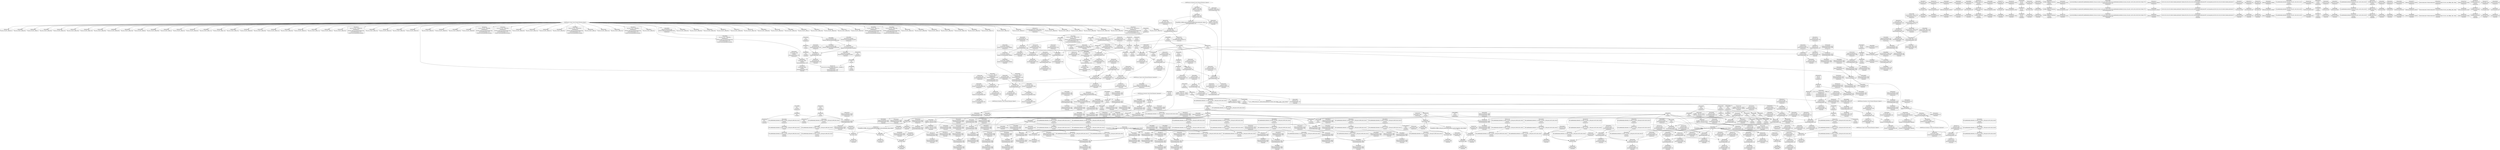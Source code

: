 digraph {
	CE0x443ab00 [shape=record,shape=Mrecord,label="{CE0x443ab00|current_sid:_tmp13|security/selinux/hooks.c,218|*SummSource*}"]
	CE0x43e5b10 [shape=record,shape=Mrecord,label="{CE0x43e5b10|selinux_ipc_permission:_av.1|*SummSink*}"]
	CE0x43f4570 [shape=record,shape=Mrecord,label="{CE0x43f4570|ipc_has_perm:_entry|*SummSource*}"]
	CE0x43c3b60 [shape=record,shape=Mrecord,label="{CE0x43c3b60|selinux_ipc_permission:_and|security/selinux/hooks.c,5488|*SummSink*}"]
	CE0x43c9540 [shape=record,shape=Mrecord,label="{CE0x43c9540|i64*_getelementptr_inbounds_(_12_x_i64_,_12_x_i64_*___llvm_gcov_ctr293,_i64_0,_i64_3)|*Constant*|*SummSource*}"]
	CE0x43d6540 [shape=record,shape=Mrecord,label="{CE0x43d6540|get_current:_tmp1|*SummSource*}"]
	CE0x43fc900 [shape=record,shape=Mrecord,label="{CE0x43fc900|80:_i32,_112:_i8*,_:_CRE_51,52_}"]
	CE0x43d6470 [shape=record,shape=Mrecord,label="{CE0x43d6470|selinux_ipc_permission:_bb|*SummSink*}"]
	CE0x43fc090 [shape=record,shape=Mrecord,label="{CE0x43fc090|80:_i32,_112:_i8*,_:_CRE_42,43_}"]
	CE0x441a160 [shape=record,shape=Mrecord,label="{CE0x441a160|80:_i32,_112:_i8*,_:_CRE_20,21_}"]
	CE0x43d32b0 [shape=record,shape=Mrecord,label="{CE0x43d32b0|i32_1|*Constant*|*SummSource*}"]
	CE0x4cc5530 [shape=record,shape=Mrecord,label="{CE0x4cc5530|selinux_ipc_permission:_tmp}"]
	CE0x442d0e0 [shape=record,shape=Mrecord,label="{CE0x442d0e0|ipc_has_perm:_call2|security/selinux/hooks.c,5136}"]
	CE0x4428b50 [shape=record,shape=Mrecord,label="{CE0x4428b50|i32_3|*Constant*|*SummSink*}"]
	CE0x4434ff0 [shape=record,shape=Mrecord,label="{CE0x4434ff0|i64_4|*Constant*}"]
	CE0x43fb770 [shape=record,shape=Mrecord,label="{CE0x43fb770|selinux_ipc_permission:_tmp19|security/selinux/hooks.c,5494|*SummSource*}"]
	CE0x44198f0 [shape=record,shape=Mrecord,label="{CE0x44198f0|80:_i32,_112:_i8*,_:_CRE_11,12_}"]
	CE0x4440160 [shape=record,shape=Mrecord,label="{CE0x4440160|current_sid:_tobool1|security/selinux/hooks.c,218|*SummSource*}"]
	CE0x4419260 [shape=record,shape=Mrecord,label="{CE0x4419260|80:_i32,_112:_i8*,_:_CRE_4,5_}"]
	CE0x43eda50 [shape=record,shape=Mrecord,label="{CE0x43eda50|selinux_ipc_permission:_tmp3|security/selinux/hooks.c,5488}"]
	CE0x441aca0 [shape=record,shape=Mrecord,label="{CE0x441aca0|80:_i32,_112:_i8*,_:_CRE_32,33_}"]
	CE0x43d3140 [shape=record,shape=Mrecord,label="{CE0x43d3140|selinux_ipc_permission:_if.end10}"]
	CE0x5a5f9f0 [shape=record,shape=Mrecord,label="{CE0x5a5f9f0|selinux_ipc_permission:_conv|security/selinux/hooks.c,5488}"]
	CE0x442b960 [shape=record,shape=Mrecord,label="{CE0x442b960|ipc_has_perm:_sid1|security/selinux/hooks.c,5136|*SummSource*}"]
	CE0x44340c0 [shape=record,shape=Mrecord,label="{CE0x44340c0|current_sid:_tmp5|security/selinux/hooks.c,218|*SummSink*}"]
	CE0x43fe570 [shape=record,shape=Mrecord,label="{CE0x43fe570|80:_i32,_112:_i8*,_:_CRE_96,100_|*MultipleSource*|Function::selinux_ipc_permission&Arg::ipcp::|security/selinux/hooks.c,5131|Function::ipc_has_perm&Arg::ipc_perms::}"]
	CE0x43f0400 [shape=record,shape=Mrecord,label="{CE0x43f0400|selinux_ipc_permission:_av.0|*SummSink*}"]
	CE0x43cfb20 [shape=record,shape=Mrecord,label="{CE0x43cfb20|_call_void_mcount()_#3}"]
	CE0x4419bc0 [shape=record,shape=Mrecord,label="{CE0x4419bc0|80:_i32,_112:_i8*,_:_CRE_14,15_}"]
	CE0x43c96d0 [shape=record,shape=Mrecord,label="{CE0x43c96d0|ipc_has_perm:_tmp1|*SummSource*}"]
	CE0x441d7b0 [shape=record,shape=Mrecord,label="{CE0x441d7b0|_ret_%struct.task_struct*_%tmp4,_!dbg_!27714|./arch/x86/include/asm/current.h,14}"]
	CE0x443d850 [shape=record,shape=Mrecord,label="{CE0x443d850|current_sid:_tmp}"]
	CE0x43ede00 [shape=record,shape=Mrecord,label="{CE0x43ede00|i64_2|*Constant*|*SummSource*}"]
	CE0x43f46d0 [shape=record,shape=Mrecord,label="{CE0x43f46d0|ipc_has_perm:_entry|*SummSink*}"]
	CE0x43dd000 [shape=record,shape=Mrecord,label="{CE0x43dd000|_ret_i32_%tmp24,_!dbg_!27742|security/selinux/hooks.c,220|*SummSource*}"]
	CE0x43f58e0 [shape=record,shape=Mrecord,label="{CE0x43f58e0|_ret_i32_%call2,_!dbg_!27728|security/selinux/hooks.c,5136|*SummSource*}"]
	CE0x443bfe0 [shape=record,shape=Mrecord,label="{CE0x443bfe0|i64*_getelementptr_inbounds_(_2_x_i64_,_2_x_i64_*___llvm_gcov_ctr98,_i64_0,_i64_1)|*Constant*|*SummSource*}"]
	CE0x43f14e0 [shape=record,shape=Mrecord,label="{CE0x43f14e0|selinux_ipc_permission:_tmp12|security/selinux/hooks.c,5491|*SummSource*}"]
	CE0x43fedc0 [shape=record,shape=Mrecord,label="{CE0x43fedc0|ipc_has_perm:_tmp4|*LoadInst*|security/selinux/hooks.c,5131|*SummSink*}"]
	CE0x44347a0 [shape=record,shape=Mrecord,label="{CE0x44347a0|current_sid:_tmp8|security/selinux/hooks.c,218|*SummSource*}"]
	CE0x441a520 [shape=record,shape=Mrecord,label="{CE0x441a520|80:_i32,_112:_i8*,_:_CRE_24,25_}"]
	CE0x43e40c0 [shape=record,shape=Mrecord,label="{CE0x43e40c0|selinux_ipc_permission:_or8|security/selinux/hooks.c,5491}"]
	CE0x441e870 [shape=record,shape=Mrecord,label="{CE0x441e870|i32_22|*Constant*}"]
	CE0x43e7a00 [shape=record,shape=Mrecord,label="{CE0x43e7a00|selinux_ipc_permission:_or|security/selinux/hooks.c,5489}"]
	CE0x442e560 [shape=record,shape=Mrecord,label="{CE0x442e560|avc_has_perm:_auditdata|Function::avc_has_perm&Arg::auditdata::}"]
	CE0x43dd0a0 [shape=record,shape=Mrecord,label="{CE0x43dd0a0|_ret_i32_%tmp24,_!dbg_!27742|security/selinux/hooks.c,220|*SummSink*}"]
	CE0x43c2b20 [shape=record,shape=Mrecord,label="{CE0x43c2b20|i64*_getelementptr_inbounds_(_2_x_i64_,_2_x_i64_*___llvm_gcov_ctr294,_i64_0,_i64_0)|*Constant*|*SummSink*}"]
	CE0x43db860 [shape=record,shape=Mrecord,label="{CE0x43db860|_call_void_mcount()_#3}"]
	CE0x443d1e0 [shape=record,shape=Mrecord,label="{CE0x443d1e0|current_sid:_tmp10|security/selinux/hooks.c,218|*SummSink*}"]
	CE0x441a430 [shape=record,shape=Mrecord,label="{CE0x441a430|80:_i32,_112:_i8*,_:_CRE_23,24_}"]
	CE0x43ee730 [shape=record,shape=Mrecord,label="{CE0x43ee730|selinux_ipc_permission:_tmp16|security/selinux/hooks.c,5493}"]
	CE0x43ef1e0 [shape=record,shape=Mrecord,label="{CE0x43ef1e0|i64*_getelementptr_inbounds_(_2_x_i64_,_2_x_i64_*___llvm_gcov_ctr294,_i64_0,_i64_1)|*Constant*|*SummSource*}"]
	CE0x43d7230 [shape=record,shape=Mrecord,label="{CE0x43d7230|get_current:_tmp|*SummSink*}"]
	CE0x43fcae0 [shape=record,shape=Mrecord,label="{CE0x43fcae0|80:_i32,_112:_i8*,_:_CRE_53,54_}"]
	CE0x43e2a70 [shape=record,shape=Mrecord,label="{CE0x43e2a70|GLOBAL:_current_sid|*Constant*|*SummSource*}"]
	CE0x44214a0 [shape=record,shape=Mrecord,label="{CE0x44214a0|current_sid:_tmp24|security/selinux/hooks.c,220|*SummSource*}"]
	CE0x43ca3d0 [shape=record,shape=Mrecord,label="{CE0x43ca3d0|i64*_getelementptr_inbounds_(_12_x_i64_,_12_x_i64_*___llvm_gcov_ctr293,_i64_0,_i64_3)|*Constant*|*SummSink*}"]
	CE0x4428780 [shape=record,shape=Mrecord,label="{CE0x4428780|i8_4|*Constant*|*SummSource*}"]
	CE0x43ee290 [shape=record,shape=Mrecord,label="{CE0x43ee290|selinux_ipc_permission:_tmp9|security/selinux/hooks.c,5490|*SummSink*}"]
	CE0x43e46d0 [shape=record,shape=Mrecord,label="{CE0x43e46d0|selinux_ipc_permission:_if.then|*SummSink*}"]
	CE0x43ed650 [shape=record,shape=Mrecord,label="{CE0x43ed650|selinux_ipc_permission:_av.1}"]
	CE0x441b060 [shape=record,shape=Mrecord,label="{CE0x441b060|80:_i32,_112:_i8*,_:_CRE_36,37_}"]
	CE0x43fd170 [shape=record,shape=Mrecord,label="{CE0x43fd170|80:_i32,_112:_i8*,_:_CRE_60,61_}"]
	CE0x43fd9e0 [shape=record,shape=Mrecord,label="{CE0x43fd9e0|80:_i32,_112:_i8*,_:_CRE_69,70_}"]
	CE0x43ec000 [shape=record,shape=Mrecord,label="{CE0x43ec000|selinux_ipc_permission:_conv3|security/selinux/hooks.c,5490|*SummSource*}"]
	CE0x44397a0 [shape=record,shape=Mrecord,label="{CE0x44397a0|current_sid:_call|security/selinux/hooks.c,218}"]
	CE0x4438750 [shape=record,shape=Mrecord,label="{CE0x4438750|current_sid:_tmp15|security/selinux/hooks.c,218|*SummSource*}"]
	CE0x43f6840 [shape=record,shape=Mrecord,label="{CE0x43f6840|ipc_has_perm:_bb|*SummSink*}"]
	CE0x43eae50 [shape=record,shape=Mrecord,label="{CE0x43eae50|_call_void_mcount()_#3|*SummSink*}"]
	CE0x43f5c70 [shape=record,shape=Mrecord,label="{CE0x43f5c70|selinux_ipc_permission:_tmp22|security/selinux/hooks.c,5497|*SummSink*}"]
	CE0x4435160 [shape=record,shape=Mrecord,label="{CE0x4435160|current_sid:_tmp9|security/selinux/hooks.c,218}"]
	CE0x442db50 [shape=record,shape=Mrecord,label="{CE0x442db50|avc_has_perm:_tclass|Function::avc_has_perm&Arg::tclass::}"]
	CE0x43f4ca0 [shape=record,shape=Mrecord,label="{CE0x43f4ca0|ipc_has_perm:_perms|Function::ipc_has_perm&Arg::perms::}"]
	CE0x43d9a50 [shape=record,shape=Mrecord,label="{CE0x43d9a50|i32_0|*Constant*|*SummSink*}"]
	CE0x43fd8f0 [shape=record,shape=Mrecord,label="{CE0x43fd8f0|80:_i32,_112:_i8*,_:_CRE_68,69_}"]
	CE0x43d5100 [shape=record,shape=Mrecord,label="{CE0x43d5100|selinux_ipc_permission:_return|*SummSource*}"]
	"CONST[source:2(external),value:0(static)][purpose:{operation}]"
	CE0x43fe1e0 [shape=record,shape=Mrecord,label="{CE0x43fe1e0|80:_i32,_112:_i8*,_:_CRE_84,88_|*MultipleSource*|Function::selinux_ipc_permission&Arg::ipcp::|security/selinux/hooks.c,5131|Function::ipc_has_perm&Arg::ipc_perms::}"]
	CE0x4435e20 [shape=record,shape=Mrecord,label="{CE0x4435e20|i64_2|*Constant*}"]
	CE0x43f4fe0 [shape=record,shape=Mrecord,label="{CE0x43f4fe0|ipc_has_perm:_ipc_perms|Function::ipc_has_perm&Arg::ipc_perms::|*SummSource*}"]
	CE0x44492d0 [shape=record,shape=Mrecord,label="{CE0x44492d0|i32_218|*Constant*|*SummSource*}"]
	CE0x441d340 [shape=record,shape=Mrecord,label="{CE0x441d340|get_current:_entry}"]
	CE0x43e28f0 [shape=record,shape=Mrecord,label="{CE0x43e28f0|GLOBAL:_current_sid|*Constant*}"]
	CE0x4433630 [shape=record,shape=Mrecord,label="{CE0x4433630|current_sid:_if.end|*SummSource*}"]
	CE0x43e7da0 [shape=record,shape=Mrecord,label="{CE0x43e7da0|i64_4|*Constant*|*SummSink*}"]
	CE0x442fb40 [shape=record,shape=Mrecord,label="{CE0x442fb40|current_sid:_tmp4|security/selinux/hooks.c,218|*SummSink*}"]
	CE0x43dbe80 [shape=record,shape=Mrecord,label="{CE0x43dbe80|get_current:_tmp3}"]
	CE0x43e82c0 [shape=record,shape=Mrecord,label="{CE0x43e82c0|selinux_ipc_permission:_tmp4|security/selinux/hooks.c,5488|*SummSource*}"]
	CE0x441f160 [shape=record,shape=Mrecord,label="{CE0x441f160|COLLAPSED:_CMRE:_elem_0::|security/selinux/hooks.c,218}"]
	CE0x43ea950 [shape=record,shape=Mrecord,label="{CE0x43ea950|selinux_ipc_permission:_tobool5|security/selinux/hooks.c,5490|*SummSink*}"]
	CE0x43fe440 [shape=record,shape=Mrecord,label="{CE0x43fe440|80:_i32,_112:_i8*,_:_CRE_92,96_|*MultipleSource*|Function::selinux_ipc_permission&Arg::ipcp::|security/selinux/hooks.c,5131|Function::ipc_has_perm&Arg::ipc_perms::}"]
	CE0x4432060 [shape=record,shape=Mrecord,label="{CE0x4432060|GLOBAL:_current_sid.__warned|Global_var:current_sid.__warned}"]
	CE0x43d4aa0 [shape=record,shape=Mrecord,label="{CE0x43d4aa0|selinux_ipc_permission:_conv7|security/selinux/hooks.c,5491|*SummSource*}"]
	CE0x441dc00 [shape=record,shape=Mrecord,label="{CE0x441dc00|i32_78|*Constant*|*SummSource*}"]
	CE0x43ccd00 [shape=record,shape=Mrecord,label="{CE0x43ccd00|current_sid:_tmp1|*SummSink*}"]
	CE0x43e4950 [shape=record,shape=Mrecord,label="{CE0x43e4950|selinux_ipc_permission:_av.0}"]
	CE0x4435a80 [shape=record,shape=Mrecord,label="{CE0x4435a80|current_sid:_tobool|security/selinux/hooks.c,218}"]
	CE0x43ed420 [shape=record,shape=Mrecord,label="{CE0x43ed420|selinux_ipc_permission:_conv9|security/selinux/hooks.c,5491|*SummSink*}"]
	CE0x43c5a70 [shape=record,shape=Mrecord,label="{CE0x43c5a70|selinux_ipc_permission:_tmp14|security/selinux/hooks.c,5493}"]
	CE0x43dca60 [shape=record,shape=Mrecord,label="{CE0x43dca60|i64_1|*Constant*|*SummSink*}"]
	CE0x441a8e0 [shape=record,shape=Mrecord,label="{CE0x441a8e0|80:_i32,_112:_i8*,_:_CRE_28,29_}"]
	CE0x4447110 [shape=record,shape=Mrecord,label="{CE0x4447110|current_sid:_tmp17|security/selinux/hooks.c,218|*SummSource*}"]
	CE0x44335c0 [shape=record,shape=Mrecord,label="{CE0x44335c0|get_current:_tmp2|*SummSource*}"]
	CE0x441a250 [shape=record,shape=Mrecord,label="{CE0x441a250|80:_i32,_112:_i8*,_:_CRE_21,22_}"]
	CE0x43d2310 [shape=record,shape=Mrecord,label="{CE0x43d2310|selinux_ipc_permission:_tmp3|security/selinux/hooks.c,5488|*SummSink*}"]
	CE0x43fea30 [shape=record,shape=Mrecord,label="{CE0x43fea30|ipc_has_perm:_tmp4|*LoadInst*|security/selinux/hooks.c,5131}"]
	CE0x44190d0 [shape=record,shape=Mrecord,label="{CE0x44190d0|ipc_has_perm:_type|security/selinux/hooks.c,5133|*SummSink*}"]
	CE0x4419da0 [shape=record,shape=Mrecord,label="{CE0x4419da0|80:_i32,_112:_i8*,_:_CRE_16,17_}"]
	CE0x43c9c80 [shape=record,shape=Mrecord,label="{CE0x43c9c80|i32_146|*Constant*|*SummSink*}"]
	CE0x443ab70 [shape=record,shape=Mrecord,label="{CE0x443ab70|current_sid:_tmp13|security/selinux/hooks.c,218|*SummSink*}"]
	CE0x441b920 [shape=record,shape=Mrecord,label="{CE0x441b920|ipc_has_perm:_security|security/selinux/hooks.c,5131}"]
	CE0x43e1a90 [shape=record,shape=Mrecord,label="{CE0x43e1a90|ipc_has_perm:_type|security/selinux/hooks.c,5133|*SummSource*}"]
	CE0x43ea0b0 [shape=record,shape=Mrecord,label="{CE0x43ea0b0|i64_2|*Constant*|*SummSink*}"]
	CE0x4448b10 [shape=record,shape=Mrecord,label="{CE0x4448b10|GLOBAL:_lockdep_rcu_suspicious|*Constant*|*SummSource*}"]
	CE0x44480e0 [shape=record,shape=Mrecord,label="{CE0x44480e0|current_sid:_tmp19|security/selinux/hooks.c,218|*SummSink*}"]
	CE0x442d840 [shape=record,shape=Mrecord,label="{CE0x442d840|avc_has_perm:_tsid|Function::avc_has_perm&Arg::tsid::|*SummSource*}"]
	CE0x43f7fb0 [shape=record,shape=Mrecord,label="{CE0x43f7fb0|selinux_ipc_permission:_retval.0|*SummSource*}"]
	CE0x44476e0 [shape=record,shape=Mrecord,label="{CE0x44476e0|current_sid:_tmp18|security/selinux/hooks.c,218|*SummSource*}"]
	CE0x43d77b0 [shape=record,shape=Mrecord,label="{CE0x43d77b0|selinux_ipc_permission:_entry|*SummSink*}"]
	CE0x43fbeb0 [shape=record,shape=Mrecord,label="{CE0x43fbeb0|80:_i32,_112:_i8*,_:_CRE_40,41_}"]
	CE0x44246e0 [shape=record,shape=Mrecord,label="{CE0x44246e0|ipc_has_perm:_tmp5|security/selinux/hooks.c,5131|*SummSink*}"]
	CE0x441e9a0 [shape=record,shape=Mrecord,label="{CE0x441e9a0|i32_22|*Constant*|*SummSource*}"]
	CE0x43fe6a0 [shape=record,shape=Mrecord,label="{CE0x43fe6a0|80:_i32,_112:_i8*,_:_CRE_100,102_|*MultipleSource*|Function::selinux_ipc_permission&Arg::ipcp::|security/selinux/hooks.c,5131|Function::ipc_has_perm&Arg::ipc_perms::}"]
	CE0x43d9370 [shape=record,shape=Mrecord,label="{CE0x43d9370|selinux_ipc_permission:_tmp11|security/selinux/hooks.c,5490|*SummSource*}"]
	CE0x43c2c90 [shape=record,shape=Mrecord,label="{CE0x43c2c90|i64*_getelementptr_inbounds_(_2_x_i64_,_2_x_i64_*___llvm_gcov_ctr294,_i64_0,_i64_0)|*Constant*|*SummSource*}"]
	CE0x43f55f0 [shape=record,shape=Mrecord,label="{CE0x43f55f0|selinux_ipc_permission:_tmp22|security/selinux/hooks.c,5497|*SummSource*}"]
	CE0x43c9ae0 [shape=record,shape=Mrecord,label="{CE0x43c9ae0|i32_146|*Constant*|*SummSource*}"]
	CE0x4419350 [shape=record,shape=Mrecord,label="{CE0x4419350|80:_i32,_112:_i8*,_:_CRE_5,6_}"]
	CE0x442f320 [shape=record,shape=Mrecord,label="{CE0x442f320|current_sid:_tmp9|security/selinux/hooks.c,218|*SummSource*}"]
	CE0x442d9b0 [shape=record,shape=Mrecord,label="{CE0x442d9b0|avc_has_perm:_tsid|Function::avc_has_perm&Arg::tsid::|*SummSink*}"]
	CE0x441fde0 [shape=record,shape=Mrecord,label="{CE0x441fde0|current_sid:_tmp23|security/selinux/hooks.c,218|*SummSource*}"]
	CE0x4419ad0 [shape=record,shape=Mrecord,label="{CE0x4419ad0|80:_i32,_112:_i8*,_:_CRE_13,14_}"]
	CE0x4430660 [shape=record,shape=Mrecord,label="{CE0x4430660|current_sid:_tmp14|security/selinux/hooks.c,218|*SummSink*}"]
	CE0x4418e20 [shape=record,shape=Mrecord,label="{CE0x4418e20|_call_void_lockdep_rcu_suspicious(i8*_getelementptr_inbounds_(_25_x_i8_,_25_x_i8_*_.str3,_i32_0,_i32_0),_i32_218,_i8*_getelementptr_inbounds_(_45_x_i8_,_45_x_i8_*_.str12,_i32_0,_i32_0))_#10,_!dbg_!27727|security/selinux/hooks.c,218|*SummSink*}"]
	CE0x3ca0fd0 [shape=record,shape=Mrecord,label="{CE0x3ca0fd0|selinux_ipc_permission:_conv|security/selinux/hooks.c,5488|*SummSink*}"]
	CE0x43c3e10 [shape=record,shape=Mrecord,label="{CE0x43c3e10|i32_0|*Constant*}"]
	CE0x4418400 [shape=record,shape=Mrecord,label="{CE0x4418400|current_sid:_tmp16|security/selinux/hooks.c,218|*SummSource*}"]
	CE0x441dd90 [shape=record,shape=Mrecord,label="{CE0x441dd90|current_sid:_sid|security/selinux/hooks.c,220|*SummSink*}"]
	CE0x442c7e0 [shape=record,shape=Mrecord,label="{CE0x442c7e0|ipc_has_perm:_sclass|security/selinux/hooks.c,5136}"]
	CE0x43d6a10 [shape=record,shape=Mrecord,label="{CE0x43d6a10|selinux_ipc_permission:_tmp9|security/selinux/hooks.c,5490|*SummSource*}"]
	CE0x43f5b50 [shape=record,shape=Mrecord,label="{CE0x43f5b50|i64*_getelementptr_inbounds_(_12_x_i64_,_12_x_i64_*___llvm_gcov_ctr293,_i64_0,_i64_11)|*Constant*|*SummSource*}"]
	CE0x43f6be0 [shape=record,shape=Mrecord,label="{CE0x43f6be0|_ret_i32_%retval.0,_!dbg_!27733|security/selinux/hooks.c,5497|*SummSink*}"]
	CE0x43e41d0 [shape=record,shape=Mrecord,label="{CE0x43e41d0|selinux_ipc_permission:_or8|security/selinux/hooks.c,5491|*SummSink*}"]
	CE0x43d1900 [shape=record,shape=Mrecord,label="{CE0x43d1900|i64_128|*Constant*|*SummSink*}"]
	CE0x442f3f0 [shape=record,shape=Mrecord,label="{CE0x442f3f0|current_sid:_tmp9|security/selinux/hooks.c,218|*SummSink*}"]
	CE0x43e3c10 [shape=record,shape=Mrecord,label="{CE0x43e3c10|selinux_ipc_permission:_if.then12|*SummSource*}"]
	CE0x4428d70 [shape=record,shape=Mrecord,label="{CE0x4428d70|ipc_has_perm:_key|security/selinux/hooks.c,5134}"]
	CE0x441d450 [shape=record,shape=Mrecord,label="{CE0x441d450|get_current:_entry|*SummSource*}"]
	CE0x43ec350 [shape=record,shape=Mrecord,label="{CE0x43ec350|i32_146|*Constant*}"]
	CE0x43f3cf0 [shape=record,shape=Mrecord,label="{CE0x43f3cf0|selinux_ipc_permission:_call|security/selinux/hooks.c,5496|*SummSink*}"]
	CE0x4431c20 [shape=record,shape=Mrecord,label="{CE0x4431c20|i64*_getelementptr_inbounds_(_2_x_i64_,_2_x_i64_*___llvm_gcov_ctr98,_i64_0,_i64_0)|*Constant*|*SummSink*}"]
	CE0x43eaf30 [shape=record,shape=Mrecord,label="{CE0x43eaf30|selinux_ipc_permission:_if.end10|*SummSource*}"]
	CE0x43d20b0 [shape=record,shape=Mrecord,label="{CE0x43d20b0|i64_0|*Constant*}"]
	CE0x442d6d0 [shape=record,shape=Mrecord,label="{CE0x442d6d0|i32_(i32,_i32,_i16,_i32,_%struct.common_audit_data*)*_bitcast_(i32_(i32,_i32,_i16,_i32,_%struct.common_audit_data.495*)*_avc_has_perm_to_i32_(i32,_i32,_i16,_i32,_%struct.common_audit_data*)*)|*Constant*|*SummSource*}"]
	CE0x3e68d10 [shape=record,shape=Mrecord,label="{CE0x3e68d10|i64_128|*Constant*|*SummSource*}"]
	CE0x441d530 [shape=record,shape=Mrecord,label="{CE0x441d530|get_current:_entry|*SummSink*}"]
	CE0x4421630 [shape=record,shape=Mrecord,label="{CE0x4421630|current_sid:_tmp24|security/selinux/hooks.c,220|*SummSink*}"]
	CE0x43db960 [shape=record,shape=Mrecord,label="{CE0x43db960|_call_void_mcount()_#3|*SummSource*}"]
	CE0x4419cb0 [shape=record,shape=Mrecord,label="{CE0x4419cb0|80:_i32,_112:_i8*,_:_CRE_15,16_}"]
	CE0x43d7ce0 [shape=record,shape=Mrecord,label="{CE0x43d7ce0|i64*_getelementptr_inbounds_(_12_x_i64_,_12_x_i64_*___llvm_gcov_ctr293,_i64_0,_i64_10)|*Constant*}"]
	CE0x441f780 [shape=record,shape=Mrecord,label="{CE0x441f780|current_sid:_tmp23|security/selinux/hooks.c,218}"]
	CE0x4418a90 [shape=record,shape=Mrecord,label="{CE0x4418a90|i8_1|*Constant*|*SummSink*}"]
	CE0x43dc9f0 [shape=record,shape=Mrecord,label="{CE0x43dc9f0|selinux_ipc_permission:_tmp1|*SummSource*}"]
	CE0x43d6e10 [shape=record,shape=Mrecord,label="{CE0x43d6e10|get_current:_tmp1}"]
	CE0x441d710 [shape=record,shape=Mrecord,label="{CE0x441d710|_ret_%struct.task_struct*_%tmp4,_!dbg_!27714|./arch/x86/include/asm/current.h,14|*SummSource*}"]
	CE0x4421310 [shape=record,shape=Mrecord,label="{CE0x4421310|current_sid:_tmp24|security/selinux/hooks.c,220}"]
	CE0x443fa70 [shape=record,shape=Mrecord,label="{CE0x443fa70|current_sid:_do.end|*SummSource*}"]
	CE0x44410c0 [shape=record,shape=Mrecord,label="{CE0x44410c0|i64*_getelementptr_inbounds_(_11_x_i64_,_11_x_i64_*___llvm_gcov_ctr125,_i64_0,_i64_8)|*Constant*|*SummSource*}"]
	CE0x4cc54c0 [shape=record,shape=Mrecord,label="{CE0x4cc54c0|i64*_getelementptr_inbounds_(_12_x_i64_,_12_x_i64_*___llvm_gcov_ctr293,_i64_0,_i64_0)|*Constant*|*SummSink*}"]
	CE0x43fe310 [shape=record,shape=Mrecord,label="{CE0x43fe310|80:_i32,_112:_i8*,_:_CRE_88,92_|*MultipleSource*|Function::selinux_ipc_permission&Arg::ipcp::|security/selinux/hooks.c,5131|Function::ipc_has_perm&Arg::ipc_perms::}"]
	CE0x43ee670 [shape=record,shape=Mrecord,label="{CE0x43ee670|selinux_ipc_permission:_tmp10|security/selinux/hooks.c,5490|*SummSource*}"]
	CE0x43c9110 [shape=record,shape=Mrecord,label="{CE0x43c9110|_call_void_mcount()_#3|*SummSource*}"]
	CE0x43e32b0 [shape=record,shape=Mrecord,label="{CE0x43e32b0|current_sid:_tmp4|security/selinux/hooks.c,218}"]
	CE0x442c5e0 [shape=record,shape=Mrecord,label="{CE0x442c5e0|ipc_has_perm:_tmp7|security/selinux/hooks.c,5136|*SummSink*}"]
	CE0x43ed040 [shape=record,shape=Mrecord,label="{CE0x43ed040|selinux_ipc_permission:_tmp1}"]
	CE0x43f0e20 [shape=record,shape=Mrecord,label="{CE0x43f0e20|i64_7|*Constant*}"]
	CE0x442c960 [shape=record,shape=Mrecord,label="{CE0x442c960|ipc_has_perm:_sclass|security/selinux/hooks.c,5136|*SummSource*}"]
	CE0x43d6c50 [shape=record,shape=Mrecord,label="{CE0x43d6c50|selinux_ipc_permission:_return}"]
	CE0x442e110 [shape=record,shape=Mrecord,label="{CE0x442e110|avc_has_perm:_requested|Function::avc_has_perm&Arg::requested::}"]
	CE0x4421970 [shape=record,shape=Mrecord,label="{CE0x4421970|get_current:_bb|*SummSource*}"]
	CE0x58b8a30 [shape=record,shape=Mrecord,label="{CE0x58b8a30|selinux_ipc_permission:_if.then6}"]
	CE0x43e86e0 [shape=record,shape=Mrecord,label="{CE0x43e86e0|selinux_ipc_permission:_conv2|security/selinux/hooks.c,5489|*SummSource*}"]
	CE0x43c35f0 [shape=record,shape=Mrecord,label="{CE0x43c35f0|ipc_has_perm:_tmp2}"]
	CE0x4435db0 [shape=record,shape=Mrecord,label="{CE0x4435db0|current_sid:_tmp7|security/selinux/hooks.c,218|*SummSink*}"]
	CE0x43edd20 [shape=record,shape=Mrecord,label="{CE0x43edd20|selinux_ipc_permission:_tmp2|security/selinux/hooks.c,5488}"]
	CE0x44319c0 [shape=record,shape=Mrecord,label="{CE0x44319c0|get_current:_tmp2|*SummSink*}"]
	CE0x43eff50 [shape=record,shape=Mrecord,label="{CE0x43eff50|get_current:_tmp}"]
	CE0x43f5c00 [shape=record,shape=Mrecord,label="{CE0x43f5c00|i64*_getelementptr_inbounds_(_12_x_i64_,_12_x_i64_*___llvm_gcov_ctr293,_i64_0,_i64_11)|*Constant*|*SummSink*}"]
	CE0x43fc810 [shape=record,shape=Mrecord,label="{CE0x43fc810|80:_i32,_112:_i8*,_:_CRE_50,51_}"]
	CE0x43fd260 [shape=record,shape=Mrecord,label="{CE0x43fd260|80:_i32,_112:_i8*,_:_CRE_61,62_}"]
	CE0x4448d90 [shape=record,shape=Mrecord,label="{CE0x4448d90|i8*_getelementptr_inbounds_(_25_x_i8_,_25_x_i8_*_.str3,_i32_0,_i32_0)|*Constant*|*SummSource*}"]
	CE0x44372e0 [shape=record,shape=Mrecord,label="{CE0x44372e0|i64*_getelementptr_inbounds_(_11_x_i64_,_11_x_i64_*___llvm_gcov_ctr125,_i64_0,_i64_0)|*Constant*|*SummSink*}"]
	CE0x43ceb20 [shape=record,shape=Mrecord,label="{CE0x43ceb20|selinux_ipc_permission:_entry|*SummSource*}"]
	CE0x44396c0 [shape=record,shape=Mrecord,label="{CE0x44396c0|current_sid:_tmp2|*SummSource*}"]
	CE0x441ebd0 [shape=record,shape=Mrecord,label="{CE0x441ebd0|i32_22|*Constant*|*SummSink*}"]
	CE0x4428ae0 [shape=record,shape=Mrecord,label="{CE0x4428ae0|i32_3|*Constant*|*SummSource*}"]
	CE0x43f5440 [shape=record,shape=Mrecord,label="{CE0x43f5440|ipc_has_perm:_perms|Function::ipc_has_perm&Arg::perms::|*SummSink*}"]
	CE0x442e030 [shape=record,shape=Mrecord,label="{CE0x442e030|_ret_i32_%retval.0,_!dbg_!27728|security/selinux/avc.c,775}"]
	CE0x4436340 [shape=record,shape=Mrecord,label="{CE0x4436340|current_sid:_call|security/selinux/hooks.c,218|*SummSink*}"]
	CE0x43ca5e0 [shape=record,shape=Mrecord,label="{CE0x43ca5e0|i64*_getelementptr_inbounds_(_12_x_i64_,_12_x_i64_*___llvm_gcov_ctr293,_i64_0,_i64_3)|*Constant*}"]
	CE0x43d56d0 [shape=record,shape=Mrecord,label="{CE0x43d56d0|selinux_ipc_permission:_tmp15|security/selinux/hooks.c,5493|*SummSink*}"]
	CE0x441e3f0 [shape=record,shape=Mrecord,label="{CE0x441e3f0|current_sid:_tmp21|security/selinux/hooks.c,218}"]
	CE0x43e6130 [shape=record,shape=Mrecord,label="{CE0x43e6130|selinux_ipc_permission:_if.then6|*SummSink*}"]
	CE0x43c5970 [shape=record,shape=Mrecord,label="{CE0x43c5970|i64_8|*Constant*|*SummSink*}"]
	CE0x4437350 [shape=record,shape=Mrecord,label="{CE0x4437350|current_sid:_land.lhs.true2}"]
	CE0x43ef320 [shape=record,shape=Mrecord,label="{CE0x43ef320|get_current:_tmp1|*SummSink*}"]
	CE0x43cd550 [shape=record,shape=Mrecord,label="{CE0x43cd550|GLOBAL:_current_task|Global_var:current_task|*SummSink*}"]
	CE0x43fd440 [shape=record,shape=Mrecord,label="{CE0x43fd440|80:_i32,_112:_i8*,_:_CRE_63,64_}"]
	CE0x441e270 [shape=record,shape=Mrecord,label="{CE0x441e270|COLLAPSED:_GCMRE_current_task_external_global_%struct.task_struct*:_elem_0::|security/selinux/hooks.c,218}"]
	CE0x441a610 [shape=record,shape=Mrecord,label="{CE0x441a610|80:_i32,_112:_i8*,_:_CRE_25,26_}"]
	CE0x43fa660 [shape=record,shape=Mrecord,label="{CE0x43fa660|avc_has_perm:_requested|Function::avc_has_perm&Arg::requested::|*SummSink*}"]
	CE0x43e3240 [shape=record,shape=Mrecord,label="{CE0x43e3240|i64_3|*Constant*|*SummSink*}"]
	CE0x43d3520 [shape=record,shape=Mrecord,label="{CE0x43d3520|ipc_has_perm:_ad|security/selinux/hooks.c, 5128}"]
	CE0x4438350 [shape=record,shape=Mrecord,label="{CE0x4438350|i64*_getelementptr_inbounds_(_11_x_i64_,_11_x_i64_*___llvm_gcov_ctr125,_i64_0,_i64_8)|*Constant*}"]
	CE0x43fd710 [shape=record,shape=Mrecord,label="{CE0x43fd710|80:_i32,_112:_i8*,_:_CRE_66,67_}"]
	CE0x43fc720 [shape=record,shape=Mrecord,label="{CE0x43fc720|80:_i32,_112:_i8*,_:_CRE_49,50_}"]
	CE0x43eec10 [shape=record,shape=Mrecord,label="{CE0x43eec10|selinux_ipc_permission:_tmp17|security/selinux/hooks.c,5493}"]
	CE0x43d7710 [shape=record,shape=Mrecord,label="{CE0x43d7710|i64_1|*Constant*}"]
	CE0x4418db0 [shape=record,shape=Mrecord,label="{CE0x4418db0|_call_void_lockdep_rcu_suspicious(i8*_getelementptr_inbounds_(_25_x_i8_,_25_x_i8_*_.str3,_i32_0,_i32_0),_i32_218,_i8*_getelementptr_inbounds_(_45_x_i8_,_45_x_i8_*_.str12,_i32_0,_i32_0))_#10,_!dbg_!27727|security/selinux/hooks.c,218|*SummSource*}"]
	CE0x4430890 [shape=record,shape=Mrecord,label="{CE0x4430890|i1_true|*Constant*}"]
	CE0x443d930 [shape=record,shape=Mrecord,label="{CE0x443d930|current_sid:_tmp|*SummSource*}"]
	CE0x43d3600 [shape=record,shape=Mrecord,label="{CE0x43d3600|ipc_has_perm:_ad|security/selinux/hooks.c, 5128|*SummSink*}"]
	CE0x43dcc60 [shape=record,shape=Mrecord,label="{CE0x43dcc60|current_sid:_entry}"]
	CE0x5a5fa60 [shape=record,shape=Mrecord,label="{CE0x5a5fa60|selinux_ipc_permission:_conv|security/selinux/hooks.c,5488|*SummSource*}"]
	CE0x43e5f40 [shape=record,shape=Mrecord,label="{CE0x43e5f40|selinux_ipc_permission:_cmp|security/selinux/hooks.c,5493|*SummSource*}"]
	"CONST[source:1(input),value:2(dynamic)][purpose:{object}]"
	CE0x4459ad0 [shape=record,shape=Mrecord,label="{CE0x4459ad0|GLOBAL:_current_task|Global_var:current_task}"]
	CE0x43e3050 [shape=record,shape=Mrecord,label="{CE0x43e3050|i64_3|*Constant*}"]
	CE0x441ece0 [shape=record,shape=Mrecord,label="{CE0x441ece0|current_sid:_security|security/selinux/hooks.c,218}"]
	CE0x43eccf0 [shape=record,shape=Mrecord,label="{CE0x43eccf0|i64*_getelementptr_inbounds_(_12_x_i64_,_12_x_i64_*___llvm_gcov_ctr293,_i64_0,_i64_9)|*Constant*|*SummSource*}"]
	CE0x43ede70 [shape=record,shape=Mrecord,label="{CE0x43ede70|selinux_ipc_permission:_tmp5|security/selinux/hooks.c,5488}"]
	CE0x441db20 [shape=record,shape=Mrecord,label="{CE0x441db20|i32_78|*Constant*}"]
	CE0x441de90 [shape=record,shape=Mrecord,label="{CE0x441de90|current_sid:_cred|security/selinux/hooks.c,218|*SummSource*}"]
	CE0x441a7f0 [shape=record,shape=Mrecord,label="{CE0x441a7f0|80:_i32,_112:_i8*,_:_CRE_27,28_}"]
	CE0x43d8b50 [shape=record,shape=Mrecord,label="{CE0x43d8b50|i32_292|*Constant*|*SummSource*}"]
	CE0x43f4a60 [shape=record,shape=Mrecord,label="{CE0x43f4a60|selinux_ipc_permission:_ipcp|Function::selinux_ipc_permission&Arg::ipcp::|*SummSink*}"]
	CE0x4429290 [shape=record,shape=Mrecord,label="{CE0x4429290|ipc_has_perm:_tmp6|*LoadInst*|security/selinux/hooks.c,5134|*SummSource*}"]
	CE0x442bfc0 [shape=record,shape=Mrecord,label="{CE0x442bfc0|0:_i16,_4:_i32,_:_CRE_4,8_|*MultipleSource*|security/selinux/hooks.c,5136|*LoadInst*|security/selinux/hooks.c,5131|security/selinux/hooks.c,5131}"]
	CE0x43e8e50 [shape=record,shape=Mrecord,label="{CE0x43e8e50|selinux_ipc_permission:_tmp7|security/selinux/hooks.c,5489}"]
	CE0x442ed80 [shape=record,shape=Mrecord,label="{CE0x442ed80|current_sid:_do.body|*SummSink*}"]
	CE0x43edb60 [shape=record,shape=Mrecord,label="{CE0x43edb60|selinux_ipc_permission:_tmp3|security/selinux/hooks.c,5488|*SummSource*}"]
	CE0x4433700 [shape=record,shape=Mrecord,label="{CE0x4433700|current_sid:_if.end|*SummSink*}"]
	CE0x43fe900 [shape=record,shape=Mrecord,label="{CE0x43fe900|80:_i32,_112:_i8*,_:_CRE_112,120_|*MultipleSource*|Function::selinux_ipc_permission&Arg::ipcp::|security/selinux/hooks.c,5131|Function::ipc_has_perm&Arg::ipc_perms::}"]
	CE0x43ca570 [shape=record,shape=Mrecord,label="{CE0x43ca570|selinux_ipc_permission:_tmp5|security/selinux/hooks.c,5488|*SummSink*}"]
	CE0x443bf40 [shape=record,shape=Mrecord,label="{CE0x443bf40|i64*_getelementptr_inbounds_(_2_x_i64_,_2_x_i64_*___llvm_gcov_ctr98,_i64_0,_i64_1)|*Constant*}"]
	CE0x44317d0 [shape=record,shape=Mrecord,label="{CE0x44317d0|current_sid:_tmp6|security/selinux/hooks.c,218|*SummSource*}"]
	CE0x44465d0 [shape=record,shape=Mrecord,label="{CE0x44465d0|i8*_getelementptr_inbounds_(_45_x_i8_,_45_x_i8_*_.str12,_i32_0,_i32_0)|*Constant*}"]
	CE0x43f70f0 [shape=record,shape=Mrecord,label="{CE0x43f70f0|ipc_has_perm:_tmp}"]
	CE0x43fd530 [shape=record,shape=Mrecord,label="{CE0x43fd530|80:_i32,_112:_i8*,_:_CRE_64,65_}"]
	CE0x441cf40 [shape=record,shape=Mrecord,label="{CE0x441cf40|GLOBAL:_get_current|*Constant*}"]
	CE0x441eda0 [shape=record,shape=Mrecord,label="{CE0x441eda0|current_sid:_security|security/selinux/hooks.c,218|*SummSource*}"]
	CE0x43f0620 [shape=record,shape=Mrecord,label="{CE0x43f0620|selinux_ipc_permission:_conv3|security/selinux/hooks.c,5490}"]
	CE0x43d8840 [shape=record,shape=Mrecord,label="{CE0x43d8840|selinux_ipc_permission:_tmp21|security/selinux/hooks.c,5496|*SummSource*}"]
	CE0x442c400 [shape=record,shape=Mrecord,label="{CE0x442c400|ipc_has_perm:_tmp7|security/selinux/hooks.c,5136|*SummSource*}"]
	CE0x44205e0 [shape=record,shape=Mrecord,label="{CE0x44205e0|current_sid:_sid|security/selinux/hooks.c,220|*SummSource*}"]
	CE0x43e9110 [shape=record,shape=Mrecord,label="{CE0x43e9110|i64*_getelementptr_inbounds_(_2_x_i64_,_2_x_i64_*___llvm_gcov_ctr294,_i64_0,_i64_1)|*Constant*|*SummSink*}"]
	CE0x4421840 [shape=record,shape=Mrecord,label="{CE0x4421840|get_current:_bb}"]
	CE0x441ae80 [shape=record,shape=Mrecord,label="{CE0x441ae80|80:_i32,_112:_i8*,_:_CRE_34,35_}"]
	CE0x43edcb0 [shape=record,shape=Mrecord,label="{CE0x43edcb0|selinux_ipc_permission:_tobool|security/selinux/hooks.c,5488|*SummSink*}"]
	CE0x4432fb0 [shape=record,shape=Mrecord,label="{CE0x4432fb0|GLOBAL:___llvm_gcov_ctr125|Global_var:__llvm_gcov_ctr125|*SummSink*}"]
	CE0x4431900 [shape=record,shape=Mrecord,label="{CE0x4431900|current_sid:_tmp6|security/selinux/hooks.c,218|*SummSink*}"]
	CE0x441cca0 [shape=record,shape=Mrecord,label="{CE0x441cca0|current_sid:_call4|security/selinux/hooks.c,218|*SummSink*}"]
	CE0x43fbfa0 [shape=record,shape=Mrecord,label="{CE0x43fbfa0|80:_i32,_112:_i8*,_:_CRE_41,42_}"]
	CE0x4449130 [shape=record,shape=Mrecord,label="{CE0x4449130|i32_218|*Constant*}"]
	CE0x442dc80 [shape=record,shape=Mrecord,label="{CE0x442dc80|avc_has_perm:_tclass|Function::avc_has_perm&Arg::tclass::|*SummSource*}"]
	CE0x43e1ef0 [shape=record,shape=Mrecord,label="{CE0x43e1ef0|i64_256|*Constant*}"]
	CE0x4420ee0 [shape=record,shape=Mrecord,label="{CE0x4420ee0|i64*_getelementptr_inbounds_(_2_x_i64_,_2_x_i64_*___llvm_gcov_ctr98,_i64_0,_i64_0)|*Constant*|*SummSource*}"]
	CE0x43ff110 [shape=record,shape=Mrecord,label="{CE0x43ff110|ipc_has_perm:_type|security/selinux/hooks.c,5133}"]
	CE0x43e8850 [shape=record,shape=Mrecord,label="{CE0x43e8850|selinux_ipc_permission:_conv2|security/selinux/hooks.c,5489|*SummSink*}"]
	CE0x43efc90 [shape=record,shape=Mrecord,label="{CE0x43efc90|current_sid:_tmp1}"]
	CE0x44375b0 [shape=record,shape=Mrecord,label="{CE0x44375b0|get_current:_tmp4|./arch/x86/include/asm/current.h,14|*SummSink*}"]
	CE0x43d8130 [shape=record,shape=Mrecord,label="{CE0x43d8130|selinux_ipc_permission:_tmp20|security/selinux/hooks.c,5496|*SummSink*}"]
	CE0x43e3130 [shape=record,shape=Mrecord,label="{CE0x43e3130|i64_3|*Constant*|*SummSource*}"]
	CE0x43cf190 [shape=record,shape=Mrecord,label="{CE0x43cf190|selinux_ipc_permission:_tmp13|security/selinux/hooks.c,5491|*SummSource*}"]
	CE0x43f8bf0 [shape=record,shape=Mrecord,label="{CE0x43f8bf0|selinux_ipc_permission:_tmp6|security/selinux/hooks.c,5489|*SummSink*}"]
	CE0x43c8df0 [shape=record,shape=Mrecord,label="{CE0x43c8df0|current_sid:_tmp3|*SummSink*}"]
	CE0x44330f0 [shape=record,shape=Mrecord,label="{CE0x44330f0|i64_0|*Constant*}"]
	CE0x43d9cf0 [shape=record,shape=Mrecord,label="{CE0x43d9cf0|i64_0|*Constant*|*SummSink*}"]
	CE0x43d1b00 [shape=record,shape=Mrecord,label="{CE0x43d1b00|selinux_ipc_permission:_or|security/selinux/hooks.c,5489|*SummSink*}"]
	CE0x43f5ce0 [shape=record,shape=Mrecord,label="{CE0x43f5ce0|selinux_ipc_permission:_tmp23|security/selinux/hooks.c,5497|*SummSink*}"]
	CE0x442e830 [shape=record,shape=Mrecord,label="{CE0x442e830|avc_has_perm:_auditdata|Function::avc_has_perm&Arg::auditdata::|*SummSink*}"]
	CE0x43cf530 [shape=record,shape=Mrecord,label="{CE0x43cf530|current_sid:_if.then|*SummSource*}"]
	CE0x43cfb90 [shape=record,shape=Mrecord,label="{CE0x43cfb90|selinux_ipc_permission:_tmp1|*SummSink*}"]
	CE0x43efbb0 [shape=record,shape=Mrecord,label="{CE0x43efbb0|i64*_getelementptr_inbounds_(_11_x_i64_,_11_x_i64_*___llvm_gcov_ctr125,_i64_0,_i64_1)|*Constant*|*SummSink*}"]
	CE0x441cb30 [shape=record,shape=Mrecord,label="{CE0x441cb30|current_sid:_call4|security/selinux/hooks.c,218|*SummSource*}"]
	CE0x4437540 [shape=record,shape=Mrecord,label="{CE0x4437540|get_current:_tmp4|./arch/x86/include/asm/current.h,14|*SummSource*}"]
	CE0x441b820 [shape=record,shape=Mrecord,label="{CE0x441b820|80:_i32,_112:_i8*,_:_CRE_0,1_}"]
	CE0x43f64d0 [shape=record,shape=Mrecord,label="{CE0x43f64d0|selinux_ipc_permission:_tmp23|security/selinux/hooks.c,5497|*SummSource*}"]
	CE0x443cf80 [shape=record,shape=Mrecord,label="{CE0x443cf80|current_sid:_tmp10|security/selinux/hooks.c,218}"]
	CE0x43f1470 [shape=record,shape=Mrecord,label="{CE0x43f1470|selinux_ipc_permission:_tmp12|security/selinux/hooks.c,5491}"]
	CE0x43fccc0 [shape=record,shape=Mrecord,label="{CE0x43fccc0|80:_i32,_112:_i8*,_:_CRE_55,56_}"]
	CE0x44386e0 [shape=record,shape=Mrecord,label="{CE0x44386e0|current_sid:_tmp15|security/selinux/hooks.c,218}"]
	CE0x442b3a0 [shape=record,shape=Mrecord,label="{CE0x442b3a0|ipc_has_perm:_ipc_id|security/selinux/hooks.c,5134|*SummSource*}"]
	CE0x43dd2f0 [shape=record,shape=Mrecord,label="{CE0x43dd2f0|_ret_i32_%tmp24,_!dbg_!27742|security/selinux/hooks.c,220}"]
	CE0x441b5c0 [shape=record,shape=Mrecord,label="{CE0x441b5c0|i32_10|*Constant*}"]
	CE0x4437950 [shape=record,shape=Mrecord,label="{CE0x4437950|GLOBAL:_current_sid.__warned|Global_var:current_sid.__warned|*SummSource*}"]
	CE0x4428630 [shape=record,shape=Mrecord,label="{CE0x4428630|i8_4|*Constant*}"]
	CE0x43ea9c0 [shape=record,shape=Mrecord,label="{CE0x43ea9c0|selinux_ipc_permission:_tobool5|security/selinux/hooks.c,5490}"]
	CE0x43f39c0 [shape=record,shape=Mrecord,label="{CE0x43f39c0|selinux_ipc_permission:_call|security/selinux/hooks.c,5496}"]
	CE0x441c310 [shape=record,shape=Mrecord,label="{CE0x441c310|current_sid:_tmp20|security/selinux/hooks.c,218|*SummSource*}"]
	CE0x441e6a0 [shape=record,shape=Mrecord,label="{CE0x441e6a0|current_sid:_tmp21|security/selinux/hooks.c,218|*SummSink*}"]
	CE0x43ec880 [shape=record,shape=Mrecord,label="{CE0x43ec880|selinux_ipc_permission:_tmp17|security/selinux/hooks.c,5493|*SummSink*}"]
	CE0x43e4490 [shape=record,shape=Mrecord,label="{CE0x43e4490|selinux_ipc_permission:_conv9|security/selinux/hooks.c,5491}"]
	CE0x43cf460 [shape=record,shape=Mrecord,label="{CE0x43cf460|current_sid:_if.then}"]
	CE0x43e3320 [shape=record,shape=Mrecord,label="{CE0x43e3320|current_sid:_tmp4|security/selinux/hooks.c,218|*SummSource*}"]
	CE0x443bbb0 [shape=record,shape=Mrecord,label="{CE0x443bbb0|current_sid:_bb}"]
	CE0x43c9070 [shape=record,shape=Mrecord,label="{CE0x43c9070|_call_void_mcount()_#3}"]
	"CONST[source:0(mediator),value:2(dynamic)][purpose:{subject}]"
	CE0x43f44a0 [shape=record,shape=Mrecord,label="{CE0x43f44a0|ipc_has_perm:_entry}"]
	CE0x43ed7b0 [shape=record,shape=Mrecord,label="{CE0x43ed7b0|selinux_ipc_permission:_av.1|*SummSource*}"]
	CE0x43ca240 [shape=record,shape=Mrecord,label="{CE0x43ca240|selinux_ipc_permission:_tmp4|security/selinux/hooks.c,5488|*SummSink*}"]
	CE0x43fc180 [shape=record,shape=Mrecord,label="{CE0x43fc180|80:_i32,_112:_i8*,_:_CRE_43,44_}"]
	CE0x43e2740 [shape=record,shape=Mrecord,label="{CE0x43e2740|i32_0|*Constant*}"]
	CE0x4433920 [shape=record,shape=Mrecord,label="{CE0x4433920|current_sid:_land.lhs.true|*SummSource*}"]
	CE0x443e320 [shape=record,shape=Mrecord,label="{CE0x443e320|current_sid:_tmp11|security/selinux/hooks.c,218|*SummSink*}"]
	CE0x44294d0 [shape=record,shape=Mrecord,label="{CE0x44294d0|i32_(i32,_i32,_i16,_i32,_%struct.common_audit_data*)*_bitcast_(i32_(i32,_i32,_i16,_i32,_%struct.common_audit_data.495*)*_avc_has_perm_to_i32_(i32,_i32,_i16,_i32,_%struct.common_audit_data*)*)|*Constant*|*SummSink*}"]
	CE0x43f5f80 [shape=record,shape=Mrecord,label="{CE0x43f5f80|selinux_ipc_permission:_tmp23|security/selinux/hooks.c,5497}"]
	CE0x43da680 [shape=record,shape=Mrecord,label="{CE0x43da680|i64_5|*Constant*|*SummSource*}"]
	CE0x43eb480 [shape=record,shape=Mrecord,label="{CE0x43eb480|selinux_ipc_permission:_entry}"]
	CE0x442e280 [shape=record,shape=Mrecord,label="{CE0x442e280|avc_has_perm:_requested|Function::avc_has_perm&Arg::requested::|*SummSource*}"]
	CE0x441b7b0 [shape=record,shape=Mrecord,label="{CE0x441b7b0|ipc_has_perm:_security|security/selinux/hooks.c,5131|*SummSink*}"]
	CE0x4430a10 [shape=record,shape=Mrecord,label="{CE0x4430a10|i1_true|*Constant*|*SummSource*}"]
	CE0x4428a70 [shape=record,shape=Mrecord,label="{CE0x4428a70|i32_3|*Constant*}"]
	CE0x43d81a0 [shape=record,shape=Mrecord,label="{CE0x43d81a0|selinux_ipc_permission:_tmp21|security/selinux/hooks.c,5496|*SummSink*}"]
	CE0x4436ba0 [shape=record,shape=Mrecord,label="{CE0x4436ba0|current_sid:_tmp7|security/selinux/hooks.c,218}"]
	CE0x441aac0 [shape=record,shape=Mrecord,label="{CE0x441aac0|80:_i32,_112:_i8*,_:_CRE_30,31_}"]
	CE0x43ccea0 [shape=record,shape=Mrecord,label="{CE0x43ccea0|ipc_has_perm:_tmp3}"]
	CE0x43fbae0 [shape=record,shape=Mrecord,label="{CE0x43fbae0|selinux_ipc_permission:_tmp20|security/selinux/hooks.c,5496|*SummSource*}"]
	CE0x43e7e80 [shape=record,shape=Mrecord,label="{CE0x43e7e80|selinux_ipc_permission:_tmp8|security/selinux/hooks.c,5490}"]
	CE0x4446b50 [shape=record,shape=Mrecord,label="{CE0x4446b50|i64*_getelementptr_inbounds_(_11_x_i64_,_11_x_i64_*___llvm_gcov_ctr125,_i64_0,_i64_9)|*Constant*|*SummSource*}"]
	CE0x442b7f0 [shape=record,shape=Mrecord,label="{CE0x442b7f0|ipc_has_perm:_sid1|security/selinux/hooks.c,5136}"]
	CE0x43c9610 [shape=record,shape=Mrecord,label="{CE0x43c9610|ipc_has_perm:_tmp1}"]
	CE0x442ce70 [shape=record,shape=Mrecord,label="{CE0x442ce70|ipc_has_perm:_tmp8|security/selinux/hooks.c,5136|*SummSink*}"]
	CE0x43f10d0 [shape=record,shape=Mrecord,label="{CE0x43f10d0|i64_7|*Constant*|*SummSink*}"]
	CE0x43cf5a0 [shape=record,shape=Mrecord,label="{CE0x43cf5a0|current_sid:_if.then|*SummSink*}"]
	CE0x43ee110 [shape=record,shape=Mrecord,label="{CE0x43ee110|selinux_ipc_permission:_tobool|security/selinux/hooks.c,5488|*SummSource*}"]
	CE0x4439100 [shape=record,shape=Mrecord,label="{CE0x4439100|0:_i8,_:_GCMR_current_sid.__warned_internal_global_i8_0,_section_.data.unlikely_,_align_1:_elem_0:default:}"]
	CE0x441c720 [shape=record,shape=Mrecord,label="{CE0x441c720|current_sid:_tmp20|security/selinux/hooks.c,218|*SummSink*}"]
	CE0x43f0f60 [shape=record,shape=Mrecord,label="{CE0x43f0f60|i64_7|*Constant*|*SummSource*}"]
	CE0x443e1b0 [shape=record,shape=Mrecord,label="{CE0x443e1b0|current_sid:_tmp11|security/selinux/hooks.c,218|*SummSource*}"]
	CE0x43dd770 [shape=record,shape=Mrecord,label="{CE0x43dd770|selinux_ipc_permission:_if.end13|*SummSource*}"]
	CE0x4432930 [shape=record,shape=Mrecord,label="{CE0x4432930|current_sid:_tmp3|*SummSource*}"]
	CE0x441c9b0 [shape=record,shape=Mrecord,label="{CE0x441c9b0|current_sid:_call4|security/selinux/hooks.c,218}"]
	CE0x4433e10 [shape=record,shape=Mrecord,label="{CE0x4433e10|current_sid:_tmp5|security/selinux/hooks.c,218}"]
	CE0x44482d0 [shape=record,shape=Mrecord,label="{CE0x44482d0|current_sid:_tmp20|security/selinux/hooks.c,218}"]
	CE0x443beb0 [shape=record,shape=Mrecord,label="{CE0x443beb0|current_sid:_if.end}"]
	CE0x43d7130 [shape=record,shape=Mrecord,label="{CE0x43d7130|selinux_ipc_permission:_if.end13}"]
	CE0x43ef8f0 [shape=record,shape=Mrecord,label="{CE0x43ef8f0|ipc_has_perm:_call|security/selinux/hooks.c,5129}"]
	CE0x441ad90 [shape=record,shape=Mrecord,label="{CE0x441ad90|80:_i32,_112:_i8*,_:_CRE_33,34_}"]
	CE0x443f240 [shape=record,shape=Mrecord,label="{CE0x443f240|current_sid:_tmp12|security/selinux/hooks.c,218|*SummSource*}"]
	CE0x43f8650 [shape=record,shape=Mrecord,label="{CE0x43f8650|i64*_getelementptr_inbounds_(_12_x_i64_,_12_x_i64_*___llvm_gcov_ctr293,_i64_0,_i64_11)|*Constant*}"]
	CE0x43ea460 [shape=record,shape=Mrecord,label="{CE0x43ea460|selinux_ipc_permission:_conv1|security/selinux/hooks.c,5489|*SummSource*}"]
	CE0x443b390 [shape=record,shape=Mrecord,label="{CE0x443b390|current_sid:_tmp12|security/selinux/hooks.c,218|*SummSink*}"]
	CE0x43f1550 [shape=record,shape=Mrecord,label="{CE0x43f1550|selinux_ipc_permission:_tmp12|security/selinux/hooks.c,5491|*SummSink*}"]
	CE0x4431510 [shape=record,shape=Mrecord,label="{CE0x4431510|COLLAPSED:_GCMRE___llvm_gcov_ctr98_internal_global_2_x_i64_zeroinitializer:_elem_0:default:}"]
	CE0x4438170 [shape=record,shape=Mrecord,label="{CE0x4438170|i1_true|*Constant*|*SummSink*}"]
	CE0x43d5d80 [shape=record,shape=Mrecord,label="{CE0x43d5d80|i64*_getelementptr_inbounds_(_12_x_i64_,_12_x_i64_*___llvm_gcov_ctr293,_i64_0,_i64_6)|*Constant*|*SummSink*}"]
	CE0x441ffb0 [shape=record,shape=Mrecord,label="{CE0x441ffb0|current_sid:_tmp23|security/selinux/hooks.c,218|*SummSink*}"]
	CE0x43f0130 [shape=record,shape=Mrecord,label="{CE0x43f0130|%struct.task_struct*_(%struct.task_struct**)*_asm_movq_%gs:$_1:P_,$0_,_r,im,_dirflag_,_fpsr_,_flags_|*SummSink*}"]
	CE0x4448ba0 [shape=record,shape=Mrecord,label="{CE0x4448ba0|GLOBAL:_lockdep_rcu_suspicious|*Constant*|*SummSink*}"]
	CE0x43c2ab0 [shape=record,shape=Mrecord,label="{CE0x43c2ab0|current_sid:_tmp2}"]
	CE0x43d7340 [shape=record,shape=Mrecord,label="{CE0x43d7340|selinux_ipc_permission:_if.end|*SummSink*}"]
	CE0x43f4140 [shape=record,shape=Mrecord,label="{CE0x43f4140|GLOBAL:_ipc_has_perm|*Constant*|*SummSource*}"]
	CE0x43c9770 [shape=record,shape=Mrecord,label="{CE0x43c9770|ipc_has_perm:_tmp1|*SummSink*}"]
	CE0x43e22d0 [shape=record,shape=Mrecord,label="{CE0x43e22d0|ipc_has_perm:_tmp2|*SummSource*}"]
	CE0x43cc680 [shape=record,shape=Mrecord,label="{CE0x43cc680|ipc_has_perm:_call|security/selinux/hooks.c,5129|*SummSource*}"]
	CE0x43febe0 [shape=record,shape=Mrecord,label="{CE0x43febe0|ipc_has_perm:_tmp4|*LoadInst*|security/selinux/hooks.c,5131|*SummSource*}"]
	CE0x443e080 [shape=record,shape=Mrecord,label="{CE0x443e080|current_sid:_tmp11|security/selinux/hooks.c,218}"]
	CE0x4431ab0 [shape=record,shape=Mrecord,label="{CE0x4431ab0|get_current:_tmp4|./arch/x86/include/asm/current.h,14}"]
	CE0x43fb570 [shape=record,shape=Mrecord,label="{CE0x43fb570|selinux_ipc_permission:_tmp19|security/selinux/hooks.c,5494}"]
	CE0x43f8d60 [shape=record,shape=Mrecord,label="{CE0x43f8d60|selinux_ipc_permission:_tmp6|security/selinux/hooks.c,5489|*SummSource*}"]
	CE0x442ca40 [shape=record,shape=Mrecord,label="{CE0x442ca40|ipc_has_perm:_sclass|security/selinux/hooks.c,5136|*SummSink*}"]
	CE0x44304f0 [shape=record,shape=Mrecord,label="{CE0x44304f0|current_sid:_tmp14|security/selinux/hooks.c,218|*SummSource*}"]
	CE0x43dba00 [shape=record,shape=Mrecord,label="{CE0x43dba00|_call_void_mcount()_#3|*SummSink*}"]
	CE0x43f4010 [shape=record,shape=Mrecord,label="{CE0x43f4010|GLOBAL:_ipc_has_perm|*Constant*}"]
	CE0x43dbbd0 [shape=record,shape=Mrecord,label="{CE0x43dbbd0|i64*_getelementptr_inbounds_(_2_x_i64_,_2_x_i64_*___llvm_gcov_ctr294,_i64_0,_i64_1)|*Constant*}"]
	CE0x442e9f0 [shape=record,shape=Mrecord,label="{CE0x442e9f0|_ret_i32_%retval.0,_!dbg_!27728|security/selinux/avc.c,775|*SummSource*}"]
	CE0x43fdcb0 [shape=record,shape=Mrecord,label="{CE0x43fdcb0|80:_i32,_112:_i8*,_:_CRE_72,73_|*MultipleSource*|Function::selinux_ipc_permission&Arg::ipcp::|security/selinux/hooks.c,5131|Function::ipc_has_perm&Arg::ipc_perms::}"]
	CE0x43e7d30 [shape=record,shape=Mrecord,label="{CE0x43e7d30|i64_4|*Constant*|*SummSource*}"]
	CE0x43fdda0 [shape=record,shape=Mrecord,label="{CE0x43fdda0|80:_i32,_112:_i8*,_:_CRE_76,80_|*MultipleSource*|Function::selinux_ipc_permission&Arg::ipcp::|security/selinux/hooks.c,5131|Function::ipc_has_perm&Arg::ipc_perms::}"]
	CE0x44204f0 [shape=record,shape=Mrecord,label="{CE0x44204f0|current_sid:_sid|security/selinux/hooks.c,220}"]
	CE0x441abb0 [shape=record,shape=Mrecord,label="{CE0x441abb0|80:_i32,_112:_i8*,_:_CRE_31,32_}"]
	CE0x43d3590 [shape=record,shape=Mrecord,label="{CE0x43d3590|ipc_has_perm:_ad|security/selinux/hooks.c, 5128|*SummSource*}"]
	CE0x443f0c0 [shape=record,shape=Mrecord,label="{CE0x443f0c0|current_sid:_tmp12|security/selinux/hooks.c,218}"]
	CE0x43e2020 [shape=record,shape=Mrecord,label="{CE0x43e2020|i64_256|*Constant*|*SummSource*}"]
	CE0x43f83b0 [shape=record,shape=Mrecord,label="{CE0x43f83b0|selinux_ipc_permission:_tmp22|security/selinux/hooks.c,5497}"]
	CE0x43ccfb0 [shape=record,shape=Mrecord,label="{CE0x43ccfb0|ipc_has_perm:_tmp3|*SummSink*}"]
	CE0x43cf790 [shape=record,shape=Mrecord,label="{CE0x43cf790|selinux_ipc_permission:_and4|security/selinux/hooks.c,5490}"]
	CE0x43c3660 [shape=record,shape=Mrecord,label="{CE0x43c3660|ipc_has_perm:_tmp2|*SummSink*}"]
	CE0x43ead70 [shape=record,shape=Mrecord,label="{CE0x43ead70|selinux_ipc_permission:_flag|Function::selinux_ipc_permission&Arg::flag::}"]
	CE0x43fab90 [shape=record,shape=Mrecord,label="{CE0x43fab90|avc_has_perm:_tsid|Function::avc_has_perm&Arg::tsid::}"]
	CE0x43eed40 [shape=record,shape=Mrecord,label="{CE0x43eed40|selinux_ipc_permission:_tmp17|security/selinux/hooks.c,5493|*SummSource*}"]
	CE0x43d3340 [shape=record,shape=Mrecord,label="{CE0x43d3340|i32_1|*Constant*|*SummSink*}"]
	CE0x4420890 [shape=record,shape=Mrecord,label="{CE0x4420890|i64*_getelementptr_inbounds_(_2_x_i64_,_2_x_i64_*___llvm_gcov_ctr98,_i64_0,_i64_0)|*Constant*}"]
	CE0x442fe00 [shape=record,shape=Mrecord,label="{CE0x442fe00|GLOBAL:___llvm_gcov_ctr125|Global_var:__llvm_gcov_ctr125}"]
	CE0x43e2f30 [shape=record,shape=Mrecord,label="{CE0x43e2f30|GLOBAL:___llvm_gcov_ctr293|Global_var:__llvm_gcov_ctr293|*SummSource*}"]
	CE0x443f9a0 [shape=record,shape=Mrecord,label="{CE0x443f9a0|current_sid:_do.end}"]
	CE0x441d8c0 [shape=record,shape=Mrecord,label="{CE0x441d8c0|_ret_%struct.task_struct*_%tmp4,_!dbg_!27714|./arch/x86/include/asm/current.h,14|*SummSink*}"]
	CE0x442ad20 [shape=record,shape=Mrecord,label="{CE0x442ad20|ipc_has_perm:_u|security/selinux/hooks.c,5134|*SummSource*}"]
	CE0x4438eb0 [shape=record,shape=Mrecord,label="{CE0x4438eb0|current_sid:_tmp8|security/selinux/hooks.c,218}"]
	CE0x43fd620 [shape=record,shape=Mrecord,label="{CE0x43fd620|80:_i32,_112:_i8*,_:_CRE_65,66_}"]
	CE0x4430360 [shape=record,shape=Mrecord,label="{CE0x4430360|current_sid:_tmp14|security/selinux/hooks.c,218}"]
	CE0x442f120 [shape=record,shape=Mrecord,label="{CE0x442f120|current_sid:_do.body|*SummSource*}"]
	CE0x43e85a0 [shape=record,shape=Mrecord,label="{CE0x43e85a0|selinux_ipc_permission:_conv2|security/selinux/hooks.c,5489}"]
	CE0x43d4b80 [shape=record,shape=Mrecord,label="{CE0x43d4b80|selinux_ipc_permission:_cmp|security/selinux/hooks.c,5493|*SummSink*}"]
	CE0x442a770 [shape=record,shape=Mrecord,label="{CE0x442a770|avc_has_perm:_entry|*SummSource*}"]
	CE0x441df30 [shape=record,shape=Mrecord,label="{CE0x441df30|current_sid:_cred|security/selinux/hooks.c,218|*SummSink*}"]
	CE0x442c130 [shape=record,shape=Mrecord,label="{CE0x442c130|ipc_has_perm:_tmp7|security/selinux/hooks.c,5136}"]
	CE0x43f8ec0 [shape=record,shape=Mrecord,label="{CE0x43f8ec0|selinux_ipc_permission:_tmp7|security/selinux/hooks.c,5489|*SummSink*}"]
	"CONST[source:0(mediator),value:0(static)][purpose:{operation}]"
	CE0x43c5ea0 [shape=record,shape=Mrecord,label="{CE0x43c5ea0|selinux_ipc_permission:_bb}"]
	CE0x43dd1b0 [shape=record,shape=Mrecord,label="{CE0x43dd1b0|i32_10|*Constant*|*SummSink*}"]
	CE0x4419530 [shape=record,shape=Mrecord,label="{CE0x4419530|80:_i32,_112:_i8*,_:_CRE_7,8_}"]
	CE0x43f80e0 [shape=record,shape=Mrecord,label="{CE0x43f80e0|selinux_ipc_permission:_retval.0|*SummSink*}"]
	CE0x441db90 [shape=record,shape=Mrecord,label="{CE0x441db90|i32_78|*Constant*|*SummSink*}"]
	CE0x4419f80 [shape=record,shape=Mrecord,label="{CE0x4419f80|80:_i32,_112:_i8*,_:_CRE_18,19_}"]
	CE0x44293b0 [shape=record,shape=Mrecord,label="{CE0x44293b0|ipc_has_perm:_tmp6|*LoadInst*|security/selinux/hooks.c,5134|*SummSink*}"]
	CE0x43e45a0 [shape=record,shape=Mrecord,label="{CE0x43e45a0|selinux_ipc_permission:_conv9|security/selinux/hooks.c,5491|*SummSource*}"]
	CE0x43f7160 [shape=record,shape=Mrecord,label="{CE0x43f7160|COLLAPSED:_GCMRE___llvm_gcov_ctr294_internal_global_2_x_i64_zeroinitializer:_elem_0:default:}"]
	CE0x4cc5450 [shape=record,shape=Mrecord,label="{CE0x4cc5450|COLLAPSED:_GCMRE___llvm_gcov_ctr293_internal_global_12_x_i64_zeroinitializer:_elem_0:default:}"]
	CE0x441e520 [shape=record,shape=Mrecord,label="{CE0x441e520|current_sid:_tmp21|security/selinux/hooks.c,218|*SummSource*}"]
	CE0x43d9bb0 [shape=record,shape=Mrecord,label="{CE0x43d9bb0|i64_0|*Constant*|*SummSource*}"]
	CE0x4418570 [shape=record,shape=Mrecord,label="{CE0x4418570|current_sid:_tmp16|security/selinux/hooks.c,218|*SummSink*}"]
	CE0x43ca360 [shape=record,shape=Mrecord,label="{CE0x43ca360|selinux_ipc_permission:_tmp5|security/selinux/hooks.c,5488|*SummSource*}"]
	CE0x43fcea0 [shape=record,shape=Mrecord,label="{CE0x43fcea0|80:_i32,_112:_i8*,_:_CRE_57,58_}"]
	CE0x43cc750 [shape=record,shape=Mrecord,label="{CE0x43cc750|ipc_has_perm:_call|security/selinux/hooks.c,5129|*SummSink*}"]
	CE0x43fcbd0 [shape=record,shape=Mrecord,label="{CE0x43fcbd0|80:_i32,_112:_i8*,_:_CRE_54,55_}"]
	CE0x43d80c0 [shape=record,shape=Mrecord,label="{CE0x43d80c0|i64*_getelementptr_inbounds_(_12_x_i64_,_12_x_i64_*___llvm_gcov_ctr293,_i64_0,_i64_10)|*Constant*|*SummSink*}"]
	CE0x442d210 [shape=record,shape=Mrecord,label="{CE0x442d210|ipc_has_perm:_call2|security/selinux/hooks.c,5136|*SummSource*}"]
	CE0x43e4a80 [shape=record,shape=Mrecord,label="{CE0x43e4a80|selinux_ipc_permission:_av.0|*SummSource*}"]
	CE0x4448ca0 [shape=record,shape=Mrecord,label="{CE0x4448ca0|i8*_getelementptr_inbounds_(_25_x_i8_,_25_x_i8_*_.str3,_i32_0,_i32_0)|*Constant*}"]
	CE0x43c2b90 [shape=record,shape=Mrecord,label="{CE0x43c2b90|i64*_getelementptr_inbounds_(_2_x_i64_,_2_x_i64_*___llvm_gcov_ctr294,_i64_0,_i64_0)|*Constant*}"]
	CE0x442ebd0 [shape=record,shape=Mrecord,label="{CE0x442ebd0|_ret_i32_%retval.0,_!dbg_!27728|security/selinux/avc.c,775|*SummSink*}"]
	CE0x43f5a50 [shape=record,shape=Mrecord,label="{CE0x43f5a50|_ret_i32_%call2,_!dbg_!27728|security/selinux/hooks.c,5136|*SummSink*}"]
	CE0x43e1bc0 [shape=record,shape=Mrecord,label="{CE0x43e1bc0|ipc_has_perm:_key|security/selinux/hooks.c,5134|*SummSink*}"]
	CE0x44288d0 [shape=record,shape=Mrecord,label="{CE0x44288d0|i8_4|*Constant*|*SummSink*}"]
	CE0x43eade0 [shape=record,shape=Mrecord,label="{CE0x43eade0|_call_void_mcount()_#3|*SummSource*}"]
	CE0x43ffde0 [shape=record,shape=Mrecord,label="{CE0x43ffde0|selinux_ipc_permission:_tmp11|security/selinux/hooks.c,5490|*SummSink*}"]
	CE0x43e1c30 [shape=record,shape=Mrecord,label="{CE0x43e1c30|0:_i8,_8:_i32,_24:_%struct.selinux_audit_data*,_:_SCMRE_0,1_|*MultipleSource*|security/selinux/hooks.c, 5128|security/selinux/hooks.c,5133}"]
	CE0x4446980 [shape=record,shape=Mrecord,label="{CE0x4446980|i64*_getelementptr_inbounds_(_11_x_i64_,_11_x_i64_*___llvm_gcov_ctr125,_i64_0,_i64_9)|*Constant*}"]
	CE0x43e6a10 [shape=record,shape=Mrecord,label="{CE0x43e6a10|selinux_ipc_permission:_tmp2|security/selinux/hooks.c,5488|*SummSource*}"]
	CE0x43fb0f0 [shape=record,shape=Mrecord,label="{CE0x43fb0f0|selinux_ipc_permission:_tmp18|security/selinux/hooks.c,5494|*SummSink*}"]
	CE0x43d54d0 [shape=record,shape=Mrecord,label="{CE0x43d54d0|selinux_ipc_permission:_tmp15|security/selinux/hooks.c,5493|*SummSource*}"]
	CE0x4446d50 [shape=record,shape=Mrecord,label="{CE0x4446d50|current_sid:_tmp17|security/selinux/hooks.c,218}"]
	CE0x43e9010 [shape=record,shape=Mrecord,label="{CE0x43e9010|selinux_ipc_permission:_tmp7|security/selinux/hooks.c,5489|*SummSource*}"]
	CE0x43d1a90 [shape=record,shape=Mrecord,label="{CE0x43d1a90|selinux_ipc_permission:_or|security/selinux/hooks.c,5489|*SummSource*}"]
	CE0x43d6000 [shape=record,shape=Mrecord,label="{CE0x43d6000|i64_5|*Constant*}"]
	CE0x43d97f0 [shape=record,shape=Mrecord,label="{CE0x43d97f0|selinux_ipc_permission:_tobool|security/selinux/hooks.c,5488}"]
	CE0x43f9430 [shape=record,shape=Mrecord,label="{CE0x43f9430|i64*_getelementptr_inbounds_(_12_x_i64_,_12_x_i64_*___llvm_gcov_ctr293,_i64_0,_i64_6)|*Constant*}"]
	CE0x443e890 [shape=record,shape=Mrecord,label="{CE0x443e890|i64*_getelementptr_inbounds_(_11_x_i64_,_11_x_i64_*___llvm_gcov_ctr125,_i64_0,_i64_0)|*Constant*}"]
	CE0x43d4f60 [shape=record,shape=Mrecord,label="{CE0x43d4f60|selinux_ipc_permission:_if.end10|*SummSink*}"]
	CE0x43d83c0 [shape=record,shape=Mrecord,label="{CE0x43d83c0|selinux_ipc_permission:_tmp21|security/selinux/hooks.c,5496}"]
	CE0x4435b50 [shape=record,shape=Mrecord,label="{CE0x4435b50|current_sid:_tobool|security/selinux/hooks.c,218|*SummSource*}"]
	CE0x4440290 [shape=record,shape=Mrecord,label="{CE0x4440290|current_sid:_tobool1|security/selinux/hooks.c,218|*SummSink*}"]
	CE0x43d76a0 [shape=record,shape=Mrecord,label="{CE0x43d76a0|i64*_getelementptr_inbounds_(_2_x_i64_,_2_x_i64_*___llvm_gcov_ctr98,_i64_0,_i64_1)|*Constant*|*SummSink*}"]
	CE0x43c5830 [shape=record,shape=Mrecord,label="{CE0x43c5830|i64_8|*Constant*}"]
	CE0x43fdad0 [shape=record,shape=Mrecord,label="{CE0x43fdad0|80:_i32,_112:_i8*,_:_CRE_70,71_}"]
	CE0x442be90 [shape=record,shape=Mrecord,label="{CE0x442be90|0:_i16,_4:_i32,_:_CRE_0,2_|*MultipleSource*|security/selinux/hooks.c,5136|*LoadInst*|security/selinux/hooks.c,5131|security/selinux/hooks.c,5131}"]
	CE0x4447410 [shape=record,shape=Mrecord,label="{CE0x4447410|current_sid:_tmp19|security/selinux/hooks.c,218|*SummSource*}"]
	CE0x4447a80 [shape=record,shape=Mrecord,label="{CE0x4447a80|current_sid:_tmp19|security/selinux/hooks.c,218}"]
	CE0x44199e0 [shape=record,shape=Mrecord,label="{CE0x44199e0|80:_i32,_112:_i8*,_:_CRE_12,13_}"]
	CE0x43f75f0 [shape=record,shape=Mrecord,label="{CE0x43f75f0|ipc_has_perm:_bb}"]
	CE0x43ccf10 [shape=record,shape=Mrecord,label="{CE0x43ccf10|ipc_has_perm:_tmp3|*SummSource*}"]
	CE0x43ee860 [shape=record,shape=Mrecord,label="{CE0x43ee860|selinux_ipc_permission:_tmp16|security/selinux/hooks.c,5493|*SummSource*}"]
	CE0x43e6a80 [shape=record,shape=Mrecord,label="{CE0x43e6a80|GLOBAL:___llvm_gcov_ctr293|Global_var:__llvm_gcov_ctr293}"]
	CE0x43c9950 [shape=record,shape=Mrecord,label="{CE0x43c9950|i32_1|*Constant*}"]
	CE0x43dbf50 [shape=record,shape=Mrecord,label="{CE0x43dbf50|get_current:_tmp3|*SummSource*}"]
	CE0x43eaaf0 [shape=record,shape=Mrecord,label="{CE0x43eaaf0|selinux_ipc_permission:_tobool5|security/selinux/hooks.c,5490|*SummSource*}"]
	CE0x4459ba0 [shape=record,shape=Mrecord,label="{CE0x4459ba0|%struct.task_struct*_(%struct.task_struct**)*_asm_movq_%gs:$_1:P_,$0_,_r,im,_dirflag_,_fpsr_,_flags_}"]
	CE0x442be20 [shape=record,shape=Mrecord,label="{CE0x442be20|avc_has_perm:_entry}"]
	CE0x43edee0 [shape=record,shape=Mrecord,label="{CE0x43edee0|GLOBAL:___llvm_gcov_ctr293|Global_var:__llvm_gcov_ctr293|*SummSink*}"]
	CE0x43e5880 [shape=record,shape=Mrecord,label="{CE0x43e5880|selinux_ipc_permission:_if.then12}"]
	CE0x43f0db0 [shape=record,shape=Mrecord,label="{CE0x43f0db0|i64*_getelementptr_inbounds_(_12_x_i64_,_12_x_i64_*___llvm_gcov_ctr293,_i64_0,_i64_9)|*Constant*|*SummSink*}"]
	CE0x443d8c0 [shape=record,shape=Mrecord,label="{CE0x443d8c0|COLLAPSED:_GCMRE___llvm_gcov_ctr125_internal_global_11_x_i64_zeroinitializer:_elem_0:default:}"]
	CE0x442d380 [shape=record,shape=Mrecord,label="{CE0x442d380|ipc_has_perm:_call2|security/selinux/hooks.c,5136|*SummSink*}"]
	CE0x441ee40 [shape=record,shape=Mrecord,label="{CE0x441ee40|current_sid:_security|security/selinux/hooks.c,218|*SummSink*}"]
	CE0x43fa920 [shape=record,shape=Mrecord,label="{CE0x43fa920|avc_has_perm:_ssid|Function::avc_has_perm&Arg::ssid::|*SummSource*}"]
	CE0x43fc450 [shape=record,shape=Mrecord,label="{CE0x43fc450|80:_i32,_112:_i8*,_:_CRE_46,47_}"]
	"CONST[source:2(external),value:2(dynamic)][purpose:{subject}]"
	CE0x43fd350 [shape=record,shape=Mrecord,label="{CE0x43fd350|80:_i32,_112:_i8*,_:_CRE_62,63_}"]
	CE0x441bd00 [shape=record,shape=Mrecord,label="{CE0x441bd00|80:_i32,_112:_i8*,_:_CRE_1,2_}"]
	CE0x43d75a0 [shape=record,shape=Mrecord,label="{CE0x43d75a0|selinux_ipc_permission:_if.end|*SummSource*}"]
	CE0x441f550 [shape=record,shape=Mrecord,label="{CE0x441f550|current_sid:_tmp22|security/selinux/hooks.c,218|*SummSink*}"]
	CE0x442e6b0 [shape=record,shape=Mrecord,label="{CE0x442e6b0|avc_has_perm:_auditdata|Function::avc_has_perm&Arg::auditdata::|*SummSource*}"]
	CE0x4448e70 [shape=record,shape=Mrecord,label="{CE0x4448e70|i8*_getelementptr_inbounds_(_25_x_i8_,_25_x_i8_*_.str3,_i32_0,_i32_0)|*Constant*|*SummSink*}"]
	CE0x441b740 [shape=record,shape=Mrecord,label="{CE0x441b740|i32_10|*Constant*|*SummSource*}"]
	CE0x4418f80 [shape=record,shape=Mrecord,label="{CE0x4418f80|80:_i32,_112:_i8*,_:_CRE_2,3_}"]
	CE0x43fc360 [shape=record,shape=Mrecord,label="{CE0x43fc360|80:_i32,_112:_i8*,_:_CRE_45,46_}"]
	CE0x43dcd40 [shape=record,shape=Mrecord,label="{CE0x43dcd40|current_sid:_entry|*SummSource*}"]
	CE0x4cc55a0 [shape=record,shape=Mrecord,label="{CE0x4cc55a0|selinux_ipc_permission:_tmp|*SummSource*}"]
	CE0x43c5b70 [shape=record,shape=Mrecord,label="{CE0x43c5b70|selinux_ipc_permission:_tmp14|security/selinux/hooks.c,5493|*SummSource*}"]
	CE0x43fd800 [shape=record,shape=Mrecord,label="{CE0x43fd800|80:_i32,_112:_i8*,_:_CRE_67,68_}"]
	CE0x443ae00 [shape=record,shape=Mrecord,label="{CE0x443ae00|i64*_getelementptr_inbounds_(_11_x_i64_,_11_x_i64_*___llvm_gcov_ctr125,_i64_0,_i64_8)|*Constant*|*SummSink*}"]
	CE0x4418280 [shape=record,shape=Mrecord,label="{CE0x4418280|current_sid:_tmp16|security/selinux/hooks.c,218}"]
	CE0x43ccae0 [shape=record,shape=Mrecord,label="{CE0x43ccae0|current_sid:_tmp1|*SummSource*}"]
	CE0x43f3af0 [shape=record,shape=Mrecord,label="{CE0x43f3af0|selinux_ipc_permission:_call|security/selinux/hooks.c,5496|*SummSource*}"]
	CE0x443bc50 [shape=record,shape=Mrecord,label="{CE0x443bc50|current_sid:_bb|*SummSource*}"]
	CE0x43e60c0 [shape=record,shape=Mrecord,label="{CE0x43e60c0|selinux_ipc_permission:_if.then6|*SummSource*}"]
	CE0x43eea20 [shape=record,shape=Mrecord,label="{CE0x43eea20|selinux_ipc_permission:_tmp16|security/selinux/hooks.c,5493|*SummSink*}"]
	CE0x442ab90 [shape=record,shape=Mrecord,label="{CE0x442ab90|ipc_has_perm:_u|security/selinux/hooks.c,5134}"]
	CE0x44201d0 [shape=record,shape=Mrecord,label="{CE0x44201d0|i32_1|*Constant*}"]
	CE0x4428e40 [shape=record,shape=Mrecord,label="{CE0x4428e40|ipc_has_perm:_key|security/selinux/hooks.c,5134|*SummSource*}"]
	CE0x4447850 [shape=record,shape=Mrecord,label="{CE0x4447850|current_sid:_tmp18|security/selinux/hooks.c,218|*SummSink*}"]
	CE0x43e7f80 [shape=record,shape=Mrecord,label="{CE0x43e7f80|selinux_ipc_permission:_tmp8|security/selinux/hooks.c,5490|*SummSource*}"]
	CE0x43fbdc0 [shape=record,shape=Mrecord,label="{CE0x43fbdc0|80:_i32,_112:_i8*,_:_CRE_39,40_}"]
	CE0x442ef80 [shape=record,shape=Mrecord,label="{CE0x442ef80|current_sid:_do.body}"]
	CE0x43dcbb0 [shape=record,shape=Mrecord,label="{CE0x43dcbb0|GLOBAL:_current_sid|*Constant*|*SummSink*}"]
	CE0x4424460 [shape=record,shape=Mrecord,label="{CE0x4424460|ipc_has_perm:_tmp5|security/selinux/hooks.c,5131}"]
	CE0x4432720 [shape=record,shape=Mrecord,label="{CE0x4432720|current_sid:_tmp3}"]
	CE0x43c2ef0 [shape=record,shape=Mrecord,label="{CE0x43c2ef0|i64*_getelementptr_inbounds_(_11_x_i64_,_11_x_i64_*___llvm_gcov_ctr125,_i64_0,_i64_6)|*Constant*|*SummSource*}"]
	CE0x43d9020 [shape=record,shape=Mrecord,label="{CE0x43d9020|selinux_ipc_permission:_tmp10|security/selinux/hooks.c,5490|*SummSink*}"]
	CE0x43fb300 [shape=record,shape=Mrecord,label="{CE0x43fb300|selinux_ipc_permission:_tmp19|security/selinux/hooks.c,5494|*SummSink*}"]
	CE0x44387c0 [shape=record,shape=Mrecord,label="{CE0x44387c0|current_sid:_tmp15|security/selinux/hooks.c,218|*SummSink*}"]
	CE0x43e4130 [shape=record,shape=Mrecord,label="{CE0x43e4130|selinux_ipc_permission:_or8|security/selinux/hooks.c,5491|*SummSource*}"]
	CE0x43dc490 [shape=record,shape=Mrecord,label="{CE0x43dc490|_call_void_mcount()_#3|*SummSink*}"]
	CE0x43f8c60 [shape=record,shape=Mrecord,label="{CE0x43f8c60|selinux_ipc_permission:_tmp6|security/selinux/hooks.c,5489}"]
	CE0x43efc20 [shape=record,shape=Mrecord,label="{CE0x43efc20|i64_1|*Constant*}"]
	CE0x43fe7d0 [shape=record,shape=Mrecord,label="{CE0x43fe7d0|80:_i32,_112:_i8*,_:_CRE_104,112_|*MultipleSource*|Function::selinux_ipc_permission&Arg::ipcp::|security/selinux/hooks.c,5131|Function::ipc_has_perm&Arg::ipc_perms::}"]
	CE0x58b8990 [shape=record,shape=Mrecord,label="{CE0x58b8990|selinux_ipc_permission:_if.end13|*SummSink*}"]
	CE0x43d4d80 [shape=record,shape=Mrecord,label="{CE0x43d4d80|selinux_ipc_permission:_conv7|security/selinux/hooks.c,5491|*SummSink*}"]
	CE0x43e7a70 [shape=record,shape=Mrecord,label="{CE0x43e7a70|selinux_ipc_permission:_conv1|security/selinux/hooks.c,5489}"]
	CE0x4421a50 [shape=record,shape=Mrecord,label="{CE0x4421a50|get_current:_bb|*SummSink*}"]
	CE0x443f890 [shape=record,shape=Mrecord,label="{CE0x443f890|current_sid:_land.lhs.true|*SummSink*}"]
	CE0x43ef690 [shape=record,shape=Mrecord,label="{CE0x43ef690|get_current:_tmp|*SummSource*}"]
	CE0x43c27b0 [shape=record,shape=Mrecord,label="{CE0x43c27b0|i64*_getelementptr_inbounds_(_11_x_i64_,_11_x_i64_*___llvm_gcov_ctr125,_i64_0,_i64_1)|*Constant*|*SummSource*}"]
	CE0x43fb010 [shape=record,shape=Mrecord,label="{CE0x43fb010|selinux_ipc_permission:_tmp18|security/selinux/hooks.c,5494}"]
	CE0x43e5e20 [shape=record,shape=Mrecord,label="{CE0x43e5e20|selinux_ipc_permission:_cmp|security/selinux/hooks.c,5493}"]
	CE0x442a960 [shape=record,shape=Mrecord,label="{CE0x442a960|avc_has_perm:_entry|*SummSink*}"]
	CE0x441f450 [shape=record,shape=Mrecord,label="{CE0x441f450|current_sid:_tmp22|security/selinux/hooks.c,218|*SummSource*}"]
	CE0x43e3f50 [shape=record,shape=Mrecord,label="{CE0x43e3f50|i64*_getelementptr_inbounds_(_12_x_i64_,_12_x_i64_*___llvm_gcov_ctr293,_i64_0,_i64_0)|*Constant*|*SummSource*}"]
	CE0x4424550 [shape=record,shape=Mrecord,label="{CE0x4424550|ipc_has_perm:_tmp5|security/selinux/hooks.c,5131|*SummSource*}"]
	CE0x43fc9f0 [shape=record,shape=Mrecord,label="{CE0x43fc9f0|80:_i32,_112:_i8*,_:_CRE_52,53_}"]
	CE0x43e7cc0 [shape=record,shape=Mrecord,label="{CE0x43e7cc0|i64_4|*Constant*}"]
	CE0x442cd90 [shape=record,shape=Mrecord,label="{CE0x442cd90|ipc_has_perm:_tmp8|security/selinux/hooks.c,5136|*SummSource*}"]
	CE0x43fbb50 [shape=record,shape=Mrecord,label="{CE0x43fbb50|selinux_ipc_permission:_tmp20|security/selinux/hooks.c,5496}"]
	CE0x43c2710 [shape=record,shape=Mrecord,label="{CE0x43c2710|i64*_getelementptr_inbounds_(_11_x_i64_,_11_x_i64_*___llvm_gcov_ctr125,_i64_0,_i64_1)|*Constant*}"]
	CE0x441a700 [shape=record,shape=Mrecord,label="{CE0x441a700|80:_i32,_112:_i8*,_:_CRE_26,27_}"]
	"CONST[source:0(mediator),value:2(dynamic)][purpose:{object}]"
	CE0x443e960 [shape=record,shape=Mrecord,label="{CE0x443e960|i64*_getelementptr_inbounds_(_11_x_i64_,_11_x_i64_*___llvm_gcov_ctr125,_i64_0,_i64_0)|*Constant*|*SummSource*}"]
	CE0x43fcdb0 [shape=record,shape=Mrecord,label="{CE0x43fcdb0|80:_i32,_112:_i8*,_:_CRE_56,57_}"]
	CE0x4419440 [shape=record,shape=Mrecord,label="{CE0x4419440|80:_i32,_112:_i8*,_:_CRE_6,7_}"]
	CE0x43f0240 [shape=record,shape=Mrecord,label="{CE0x43f0240|GLOBAL:_current_task|Global_var:current_task|*SummSource*}"]
	CE0x4433550 [shape=record,shape=Mrecord,label="{CE0x4433550|get_current:_tmp2}"]
	CE0x442b240 [shape=record,shape=Mrecord,label="{CE0x442b240|ipc_has_perm:_ipc_id|security/selinux/hooks.c,5134}"]
	CE0x443d0b0 [shape=record,shape=Mrecord,label="{CE0x443d0b0|current_sid:_tmp10|security/selinux/hooks.c,218|*SummSource*}"]
	CE0x43d9900 [shape=record,shape=Mrecord,label="{CE0x43d9900|i32_0|*Constant*|*SummSource*}"]
	CE0x43cef90 [shape=record,shape=Mrecord,label="{CE0x43cef90|selinux_ipc_permission:_tmp13|security/selinux/hooks.c,5491}"]
	CE0x43fcf90 [shape=record,shape=Mrecord,label="{CE0x43fcf90|80:_i32,_112:_i8*,_:_CRE_58,59_}"]
	CE0x4437450 [shape=record,shape=Mrecord,label="{CE0x4437450|current_sid:_land.lhs.true2|*SummSource*}"]
	CE0x44466b0 [shape=record,shape=Mrecord,label="{CE0x44466b0|i8*_getelementptr_inbounds_(_45_x_i8_,_45_x_i8_*_.str12,_i32_0,_i32_0)|*Constant*|*SummSink*}"]
	CE0x43c3bd0 [shape=record,shape=Mrecord,label="{CE0x43c3bd0|selinux_ipc_permission:_and|security/selinux/hooks.c,5488|*SummSource*}"]
	CE0x43e6460 [shape=record,shape=Mrecord,label="{CE0x43e6460|selinux_ipc_permission:_flag|Function::selinux_ipc_permission&Arg::flag::|*SummSource*}"]
	CE0x43cf800 [shape=record,shape=Mrecord,label="{CE0x43cf800|selinux_ipc_permission:_and4|security/selinux/hooks.c,5490|*SummSource*}"]
	CE0x441a340 [shape=record,shape=Mrecord,label="{CE0x441a340|80:_i32,_112:_i8*,_:_CRE_22,23_}"]
	CE0x4431dd0 [shape=record,shape=Mrecord,label="{CE0x4431dd0|i64*_getelementptr_inbounds_(_11_x_i64_,_11_x_i64_*___llvm_gcov_ctr125,_i64_0,_i64_6)|*Constant*|*SummSink*}"]
	CE0x443aa90 [shape=record,shape=Mrecord,label="{CE0x443aa90|current_sid:_tmp13|security/selinux/hooks.c,218}"]
	CE0x442cc10 [shape=record,shape=Mrecord,label="{CE0x442cc10|ipc_has_perm:_tmp8|security/selinux/hooks.c,5136}"]
	CE0x441a070 [shape=record,shape=Mrecord,label="{CE0x441a070|80:_i32,_112:_i8*,_:_CRE_19,20_}"]
	CE0x4437a80 [shape=record,shape=Mrecord,label="{CE0x4437a80|GLOBAL:_current_sid.__warned|Global_var:current_sid.__warned|*SummSink*}"]
	CE0x441d290 [shape=record,shape=Mrecord,label="{CE0x441d290|GLOBAL:_get_current|*Constant*|*SummSink*}"]
	CE0x441b150 [shape=record,shape=Mrecord,label="{CE0x441b150|80:_i32,_112:_i8*,_:_CRE_37,38_}"]
	CE0x4448070 [shape=record,shape=Mrecord,label="{CE0x4448070|i64*_getelementptr_inbounds_(_11_x_i64_,_11_x_i64_*___llvm_gcov_ctr125,_i64_0,_i64_10)|*Constant*|*SummSink*}"]
	CE0x43d8ca0 [shape=record,shape=Mrecord,label="{CE0x43d8ca0|i32_292|*Constant*|*SummSink*}"]
	CE0x441dd20 [shape=record,shape=Mrecord,label="{CE0x441dd20|current_sid:_cred|security/selinux/hooks.c,218}"]
	CE0x4434f10 [shape=record,shape=Mrecord,label="{CE0x4434f10|i64_5|*Constant*}"]
	CE0x43cf3f0 [shape=record,shape=Mrecord,label="{CE0x43cf3f0|current_sid:_land.lhs.true2|*SummSink*}"]
	CE0x43f9560 [shape=record,shape=Mrecord,label="{CE0x43f9560|i64*_getelementptr_inbounds_(_12_x_i64_,_12_x_i64_*___llvm_gcov_ctr293,_i64_0,_i64_6)|*Constant*|*SummSource*}"]
	CE0x43ecbc0 [shape=record,shape=Mrecord,label="{CE0x43ecbc0|i64*_getelementptr_inbounds_(_12_x_i64_,_12_x_i64_*___llvm_gcov_ctr293,_i64_0,_i64_9)|*Constant*}"]
	CE0x43f71d0 [shape=record,shape=Mrecord,label="{CE0x43f71d0|ipc_has_perm:_tmp|*SummSource*}"]
	CE0x43d8010 [shape=record,shape=Mrecord,label="{CE0x43d8010|i64*_getelementptr_inbounds_(_12_x_i64_,_12_x_i64_*___llvm_gcov_ctr293,_i64_0,_i64_10)|*Constant*|*SummSource*}"]
	CE0x442d550 [shape=record,shape=Mrecord,label="{CE0x442d550|i32_(i32,_i32,_i16,_i32,_%struct.common_audit_data*)*_bitcast_(i32_(i32,_i32,_i16,_i32,_%struct.common_audit_data.495*)*_avc_has_perm_to_i32_(i32,_i32,_i16,_i32,_%struct.common_audit_data*)*)|*Constant*}"]
	CE0x4433f60 [shape=record,shape=Mrecord,label="{CE0x4433f60|current_sid:_tmp5|security/selinux/hooks.c,218|*SummSource*}"]
	"CONST[source:1(input),value:2(dynamic)][purpose:{operation}]"
	CE0x43d6690 [shape=record,shape=Mrecord,label="{CE0x43d6690|selinux_ipc_permission:_tmp8|security/selinux/hooks.c,5490|*SummSink*}"]
	CE0x4420a80 [shape=record,shape=Mrecord,label="{CE0x4420a80|0:_i32,_4:_i32,_8:_i32,_12:_i32,_:_CMRE_4,8_|*MultipleSource*|security/selinux/hooks.c,218|security/selinux/hooks.c,218|security/selinux/hooks.c,220}"]
	CE0x441a9d0 [shape=record,shape=Mrecord,label="{CE0x441a9d0|80:_i32,_112:_i8*,_:_CRE_29,30_}"]
	CE0x4439730 [shape=record,shape=Mrecord,label="{CE0x4439730|current_sid:_tmp2|*SummSink*}"]
	CE0x43fbcd0 [shape=record,shape=Mrecord,label="{CE0x43fbcd0|80:_i32,_112:_i8*,_:_CRE_38,39_}"]
	CE0x3ca1120 [shape=record,shape=Mrecord,label="{CE0x3ca1120|i32_292|*Constant*}"]
	CE0x43f7770 [shape=record,shape=Mrecord,label="{CE0x43f7770|ipc_has_perm:_bb|*SummSource*}"]
	CE0x43fc540 [shape=record,shape=Mrecord,label="{CE0x43fc540|80:_i32,_112:_i8*,_:_CRE_47,48_}"]
	CE0x4446640 [shape=record,shape=Mrecord,label="{CE0x4446640|i8*_getelementptr_inbounds_(_45_x_i8_,_45_x_i8_*_.str12,_i32_0,_i32_0)|*Constant*|*SummSource*}"]
	CE0x43da8d0 [shape=record,shape=Mrecord,label="{CE0x43da8d0|i64_5|*Constant*|*SummSink*}"]
	CE0x43dc980 [shape=record,shape=Mrecord,label="{CE0x43dc980|i64_1|*Constant*|*SummSource*}"]
	CE0x4436400 [shape=record,shape=Mrecord,label="{CE0x4436400|current_sid:_tobool|security/selinux/hooks.c,218|*SummSink*}"]
	CE0x4419620 [shape=record,shape=Mrecord,label="{CE0x4419620|80:_i32,_112:_i8*,_:_CRE_8,9_}"]
	CE0x43fd080 [shape=record,shape=Mrecord,label="{CE0x43fd080|80:_i32,_112:_i8*,_:_CRE_59,60_}"]
	CE0x43f48b0 [shape=record,shape=Mrecord,label="{CE0x43f48b0|selinux_ipc_permission:_ipcp|Function::selinux_ipc_permission&Arg::ipcp::}"]
	CE0x43efb40 [shape=record,shape=Mrecord,label="{CE0x43efb40|current_sid:_tmp|*SummSink*}"]
	CE0x441d0c0 [shape=record,shape=Mrecord,label="{CE0x441d0c0|GLOBAL:_get_current|*Constant*|*SummSource*}"]
	CE0x4459c30 [shape=record,shape=Mrecord,label="{CE0x4459c30|%struct.task_struct*_(%struct.task_struct**)*_asm_movq_%gs:$_1:P_,$0_,_r,im,_dirflag_,_fpsr_,_flags_|*SummSource*}"]
	CE0x44362a0 [shape=record,shape=Mrecord,label="{CE0x44362a0|current_sid:_call|security/selinux/hooks.c,218|*SummSource*}"]
	CE0x43d51c0 [shape=record,shape=Mrecord,label="{CE0x43d51c0|selinux_ipc_permission:_return|*SummSink*}"]
	CE0x43d5c60 [shape=record,shape=Mrecord,label="{CE0x43d5c60|selinux_ipc_permission:_flag|Function::selinux_ipc_permission&Arg::flag::|*SummSink*}"]
	CE0x442b4d0 [shape=record,shape=Mrecord,label="{CE0x442b4d0|ipc_has_perm:_ipc_id|security/selinux/hooks.c,5134|*SummSink*}"]
	CE0x442ddf0 [shape=record,shape=Mrecord,label="{CE0x442ddf0|avc_has_perm:_tclass|Function::avc_has_perm&Arg::tclass::|*SummSink*}"]
	CE0x4449490 [shape=record,shape=Mrecord,label="{CE0x4449490|i32_218|*Constant*|*SummSink*}"]
	CE0x43f3950 [shape=record,shape=Mrecord,label="{CE0x43f3950|ipc_has_perm:_ipc_perms|Function::ipc_has_perm&Arg::ipc_perms::|*SummSink*}"]
	CE0x43e8190 [shape=record,shape=Mrecord,label="{CE0x43e8190|selinux_ipc_permission:_tmp4|security/selinux/hooks.c,5488}"]
	CE0x3e68be0 [shape=record,shape=Mrecord,label="{CE0x3e68be0|i64_128|*Constant*}"]
	CE0x43f4e00 [shape=record,shape=Mrecord,label="{CE0x43f4e00|ipc_has_perm:_ipc_perms|Function::ipc_has_perm&Arg::ipc_perms::}"]
	CE0x4446ce0 [shape=record,shape=Mrecord,label="{CE0x4446ce0|i64*_getelementptr_inbounds_(_11_x_i64_,_11_x_i64_*___llvm_gcov_ctr125,_i64_0,_i64_9)|*Constant*|*SummSink*}"]
	CE0x4431650 [shape=record,shape=Mrecord,label="{CE0x4431650|current_sid:_tmp6|security/selinux/hooks.c,218}"]
	CE0x43c5c40 [shape=record,shape=Mrecord,label="{CE0x43c5c40|selinux_ipc_permission:_tmp14|security/selinux/hooks.c,5493|*SummSink*}"]
	CE0x43f68b0 [shape=record,shape=Mrecord,label="{CE0x43f68b0|_ret_i32_%retval.0,_!dbg_!27733|security/selinux/hooks.c,5497}"]
	CE0x4432e80 [shape=record,shape=Mrecord,label="{CE0x4432e80|GLOBAL:___llvm_gcov_ctr125|Global_var:__llvm_gcov_ctr125|*SummSource*}"]
	CE0x441bc90 [shape=record,shape=Mrecord,label="{CE0x441bc90|80:_i32,_112:_i8*,_:_CRE_3,4_}"]
	CE0x44475b0 [shape=record,shape=Mrecord,label="{CE0x44475b0|current_sid:_tmp18|security/selinux/hooks.c,218}"]
	CE0x4447180 [shape=record,shape=Mrecord,label="{CE0x4447180|current_sid:_tmp17|security/selinux/hooks.c,218|*SummSink*}"]
	CE0x43fb080 [shape=record,shape=Mrecord,label="{CE0x43fb080|selinux_ipc_permission:_tmp18|security/selinux/hooks.c,5494|*SummSource*}"]
	CE0x4418920 [shape=record,shape=Mrecord,label="{CE0x4418920|i8_1|*Constant*|*SummSource*}"]
	CE0x43e6af0 [shape=record,shape=Mrecord,label="{CE0x43e6af0|selinux_ipc_permission:_tmp2|security/selinux/hooks.c,5488|*SummSink*}"]
	CE0x43d9240 [shape=record,shape=Mrecord,label="{CE0x43d9240|selinux_ipc_permission:_tmp11|security/selinux/hooks.c,5490}"]
	CE0x43edd90 [shape=record,shape=Mrecord,label="{CE0x43edd90|i64_2|*Constant*}"]
	CE0x43d8da0 [shape=record,shape=Mrecord,label="{CE0x43d8da0|selinux_ipc_permission:_and|security/selinux/hooks.c,5488}"]
	CE0x4429190 [shape=record,shape=Mrecord,label="{CE0x4429190|ipc_has_perm:_sid1|security/selinux/hooks.c,5136|*SummSink*}"]
	CE0x43ee540 [shape=record,shape=Mrecord,label="{CE0x43ee540|selinux_ipc_permission:_tmp10|security/selinux/hooks.c,5490}"]
	CE0x4419710 [shape=record,shape=Mrecord,label="{CE0x4419710|80:_i32,_112:_i8*,_:_CRE_9,10_}"]
	CE0x43fc270 [shape=record,shape=Mrecord,label="{CE0x43fc270|80:_i32,_112:_i8*,_:_CRE_44,45_}"]
	CE0x43ced50 [shape=record,shape=Mrecord,label="{CE0x43ced50|selinux_ipc_permission:_tmp13|security/selinux/hooks.c,5491|*SummSink*}"]
	CE0x43d68e0 [shape=record,shape=Mrecord,label="{CE0x43d68e0|selinux_ipc_permission:_tmp9|security/selinux/hooks.c,5490}"]
	CE0x442aee0 [shape=record,shape=Mrecord,label="{CE0x442aee0|ipc_has_perm:_u|security/selinux/hooks.c,5134|*SummSink*}"]
	CE0x4433820 [shape=record,shape=Mrecord,label="{CE0x4433820|current_sid:_land.lhs.true}"]
	CE0x4434940 [shape=record,shape=Mrecord,label="{CE0x4434940|current_sid:_tmp8|security/selinux/hooks.c,218|*SummSink*}"]
	"CONST[source:1(input),value:2(dynamic)][purpose:{subject}]"
	CE0x43f4950 [shape=record,shape=Mrecord,label="{CE0x43f4950|selinux_ipc_permission:_ipcp|Function::selinux_ipc_permission&Arg::ipcp::|*SummSource*}"]
	CE0x43f7e50 [shape=record,shape=Mrecord,label="{CE0x43f7e50|selinux_ipc_permission:_retval.0}"]
	CE0x43f69e0 [shape=record,shape=Mrecord,label="{CE0x43f69e0|_ret_i32_%retval.0,_!dbg_!27733|security/selinux/hooks.c,5497|*SummSource*}"]
	CE0x43fdbc0 [shape=record,shape=Mrecord,label="{CE0x43fdbc0|80:_i32,_112:_i8*,_:_CRE_71,72_}"]
	CE0x43e3cd0 [shape=record,shape=Mrecord,label="{CE0x43e3cd0|selinux_ipc_permission:_if.then12|*SummSink*}"]
	CE0x4418d40 [shape=record,shape=Mrecord,label="{CE0x4418d40|_call_void_lockdep_rcu_suspicious(i8*_getelementptr_inbounds_(_25_x_i8_,_25_x_i8_*_.str3,_i32_0,_i32_0),_i32_218,_i8*_getelementptr_inbounds_(_45_x_i8_,_45_x_i8_*_.str12,_i32_0,_i32_0))_#10,_!dbg_!27727|security/selinux/hooks.c,218}"]
	CE0x43fde90 [shape=record,shape=Mrecord,label="{CE0x43fde90|80:_i32,_112:_i8*,_:_CRE_80,84_|*MultipleSource*|Function::selinux_ipc_permission&Arg::ipcp::|security/selinux/hooks.c,5131|Function::ipc_has_perm&Arg::ipc_perms::}"]
	CE0x4429200 [shape=record,shape=Mrecord,label="{CE0x4429200|ipc_has_perm:_tmp6|*LoadInst*|security/selinux/hooks.c,5134}"]
	CE0x43e9600 [shape=record,shape=Mrecord,label="{CE0x43e9600|i32_0|*Constant*}"]
	CE0x4419e90 [shape=record,shape=Mrecord,label="{CE0x4419e90|80:_i32,_112:_i8*,_:_CRE_17,18_}"]
	CE0x43dc080 [shape=record,shape=Mrecord,label="{CE0x43dc080|_call_void_mcount()_#3|*SummSource*}"]
	CE0x43dc910 [shape=record,shape=Mrecord,label="{CE0x43dc910|selinux_ipc_permission:_tmp|*SummSink*}"]
	CE0x43fa9e0 [shape=record,shape=Mrecord,label="{CE0x43fa9e0|avc_has_perm:_ssid|Function::avc_has_perm&Arg::ssid::|*SummSink*}"]
	CE0x43d7990 [shape=record,shape=Mrecord,label="{CE0x43d7990|selinux_ipc_permission:_if.end}"]
	CE0x4447d70 [shape=record,shape=Mrecord,label="{CE0x4447d70|i64*_getelementptr_inbounds_(_11_x_i64_,_11_x_i64_*___llvm_gcov_ctr125,_i64_0,_i64_10)|*Constant*}"]
	CE0x43e21e0 [shape=record,shape=Mrecord,label="{CE0x43e21e0|i64_256|*Constant*|*SummSink*}"]
	CE0x43f5260 [shape=record,shape=Mrecord,label="{CE0x43f5260|ipc_has_perm:_perms|Function::ipc_has_perm&Arg::perms::|*SummSource*}"]
	CE0x43d4b10 [shape=record,shape=Mrecord,label="{CE0x43d4b10|selinux_ipc_permission:_conv7|security/selinux/hooks.c,5491}"]
	CE0x443fb80 [shape=record,shape=Mrecord,label="{CE0x443fb80|current_sid:_do.end|*SummSink*}"]
	CE0x44187a0 [shape=record,shape=Mrecord,label="{CE0x44187a0|i8_1|*Constant*}"]
	CE0x43e4660 [shape=record,shape=Mrecord,label="{CE0x43e4660|selinux_ipc_permission:_if.then|*SummSource*}"]
	CE0x4419800 [shape=record,shape=Mrecord,label="{CE0x4419800|80:_i32,_112:_i8*,_:_CRE_10,11_}"]
	CE0x443b5c0 [shape=record,shape=Mrecord,label="{CE0x443b5c0|i64*_getelementptr_inbounds_(_11_x_i64_,_11_x_i64_*___llvm_gcov_ctr125,_i64_0,_i64_6)|*Constant*}"]
	CE0x4447fc0 [shape=record,shape=Mrecord,label="{CE0x4447fc0|i64*_getelementptr_inbounds_(_11_x_i64_,_11_x_i64_*___llvm_gcov_ctr125,_i64_0,_i64_10)|*Constant*|*SummSource*}"]
	CE0x43ea620 [shape=record,shape=Mrecord,label="{CE0x43ea620|selinux_ipc_permission:_conv1|security/selinux/hooks.c,5489|*SummSink*}"]
	CE0x4436d20 [shape=record,shape=Mrecord,label="{CE0x4436d20|current_sid:_tmp7|security/selinux/hooks.c,218|*SummSource*}"]
	CE0x43fc630 [shape=record,shape=Mrecord,label="{CE0x43fc630|80:_i32,_112:_i8*,_:_CRE_48,49_}"]
	CE0x43dc8a0 [shape=record,shape=Mrecord,label="{CE0x43dc8a0|i64_1|*Constant*}"]
	CE0x43f4340 [shape=record,shape=Mrecord,label="{CE0x43f4340|GLOBAL:_ipc_has_perm|*Constant*|*SummSink*}"]
	CE0x43cd240 [shape=record,shape=Mrecord,label="{CE0x43cd240|_call_void_mcount()_#3}"]
	CE0x441af70 [shape=record,shape=Mrecord,label="{CE0x441af70|80:_i32,_112:_i8*,_:_CRE_35,36_}"]
	CE0x43d1a20 [shape=record,shape=Mrecord,label="{CE0x43d1a20|selinux_ipc_permission:_and4|security/selinux/hooks.c,5490|*SummSink*}"]
	CE0x43e3e10 [shape=record,shape=Mrecord,label="{CE0x43e3e10|i64*_getelementptr_inbounds_(_12_x_i64_,_12_x_i64_*___llvm_gcov_ctr293,_i64_0,_i64_0)|*Constant*}"]
	CE0x43dc190 [shape=record,shape=Mrecord,label="{CE0x43dc190|_call_void_mcount()_#3|*SummSink*}"]
	CE0x441f2e0 [shape=record,shape=Mrecord,label="{CE0x441f2e0|current_sid:_tmp22|security/selinux/hooks.c,218}"]
	CE0x43dc010 [shape=record,shape=Mrecord,label="{CE0x43dc010|get_current:_tmp3|*SummSink*}"]
	CE0x43d53a0 [shape=record,shape=Mrecord,label="{CE0x43d53a0|selinux_ipc_permission:_tmp15|security/selinux/hooks.c,5493}"]
	CE0x441b9f0 [shape=record,shape=Mrecord,label="{CE0x441b9f0|ipc_has_perm:_security|security/selinux/hooks.c,5131|*SummSource*}"]
	CE0x4440040 [shape=record,shape=Mrecord,label="{CE0x4440040|current_sid:_tobool1|security/selinux/hooks.c,218}"]
	CE0x43ef880 [shape=record,shape=Mrecord,label="{CE0x43ef880|ipc_has_perm:_tmp|*SummSink*}"]
	CE0x43c58a0 [shape=record,shape=Mrecord,label="{CE0x43c58a0|i64_8|*Constant*|*SummSource*}"]
	CE0x43e9180 [shape=record,shape=Mrecord,label="{CE0x43e9180|i64_1|*Constant*}"]
	CE0x43c8c80 [shape=record,shape=Mrecord,label="{CE0x43c8c80|selinux_ipc_permission:_if.then}"]
	CE0x43ec160 [shape=record,shape=Mrecord,label="{CE0x43ec160|selinux_ipc_permission:_conv3|security/selinux/hooks.c,5490|*SummSink*}"]
	CE0x43f51f0 [shape=record,shape=Mrecord,label="{CE0x43f51f0|_ret_i32_%call2,_!dbg_!27728|security/selinux/hooks.c,5136}"]
	CE0x44488c0 [shape=record,shape=Mrecord,label="{CE0x44488c0|GLOBAL:_lockdep_rcu_suspicious|*Constant*}"]
	CE0x43d1790 [shape=record,shape=Mrecord,label="{CE0x43d1790|selinux_ipc_permission:_bb|*SummSource*}"]
	CE0x43fa880 [shape=record,shape=Mrecord,label="{CE0x43fa880|avc_has_perm:_ssid|Function::avc_has_perm&Arg::ssid::}"]
	CE0x443bd60 [shape=record,shape=Mrecord,label="{CE0x443bd60|current_sid:_bb|*SummSink*}"]
	CE0x43dce20 [shape=record,shape=Mrecord,label="{CE0x43dce20|current_sid:_entry|*SummSink*}"]
	CE0x44362a0 -> CE0x44397a0
	"CONST[source:1(input),value:2(dynamic)][purpose:{object}]" -> CE0x43fc180
	CE0x43dc8a0 -> CE0x43d83c0
	CE0x441db20 -> CE0x441dd20
	CE0x441e270 -> CE0x441e270
	CE0x43e5e20 -> CE0x43c5a70
	CE0x43c3e10 -> CE0x43e5e20
	CE0x442fe00 -> CE0x4432fb0
	CE0x43ec350 -> CE0x43cf790
	CE0x44475b0 -> CE0x443d8c0
	CE0x43ea9c0 -> CE0x43e7e80
	CE0x4428630 -> CE0x43e1c30
	CE0x442be20 -> CE0x442a960
	CE0x43d68e0 -> CE0x43ee540
	CE0x44317d0 -> CE0x4431650
	CE0x442b7f0 -> CE0x442c130
	CE0x441e3f0 -> CE0x441e6a0
	"CONST[source:1(input),value:2(dynamic)][purpose:{object}]" -> CE0x43fe900
	CE0x4cc5450 -> CE0x43f83b0
	CE0x4437450 -> CE0x4437350
	"CONST[source:1(input),value:2(dynamic)][purpose:{object}]" -> CE0x43fe6a0
	CE0x43e9600 -> CE0x441dd20
	CE0x43fa920 -> CE0x43fa880
	CE0x4433550 -> CE0x43dbe80
	CE0x43e9600 -> CE0x43d9a50
	CE0x43f7160 -> CE0x43c35f0
	CE0x43fea30 -> CE0x43fedc0
	CE0x43e2a70 -> CE0x43e28f0
	CE0x442e280 -> CE0x442e110
	CE0x43f48b0 -> CE0x43f4e00
	CE0x43ef1e0 -> CE0x43dbbd0
	CE0x43f51f0 -> CE0x43f5a50
	CE0x4446640 -> CE0x44465d0
	CE0x44492d0 -> CE0x4449130
	CE0x43f7fb0 -> CE0x43f7e50
	CE0x443e1b0 -> CE0x443e080
	CE0x4432060 -> CE0x4437a80
	CE0x43d53a0 -> CE0x43d56d0
	CE0x43f8650 -> CE0x43f83b0
	CE0x43e9600 -> CE0x441ece0
	CE0x43f7770 -> CE0x43f75f0
	"CONST[source:1(input),value:2(dynamic)][purpose:{object}]" -> CE0x43f4950
	CE0x43c2b90 -> CE0x43c2b20
	CE0x43efc20 -> CE0x43efc90
	CE0x4434ff0 -> CE0x43e7da0
	CE0x3e68be0 -> CE0x43d1900
	"CONST[source:1(input),value:2(dynamic)][purpose:{object}]" -> CE0x4419cb0
	CE0x4cc5450 -> CE0x43e8190
	CE0x43ccea0 -> CE0x43ccfb0
	CE0x443fa70 -> CE0x443f9a0
	CE0x4cc5530 -> CE0x43dc910
	CE0x43eade0 -> CE0x43cfb20
	CE0x43cf190 -> CE0x43cef90
	"CONST[source:1(input),value:2(dynamic)][purpose:{object}]" -> CE0x442be90
	CE0x43ede70 -> CE0x43ca570
	CE0x43d6c50 -> CE0x43d51c0
	CE0x43e9600 -> CE0x4435a80
	CE0x43c3e10 -> CE0x43f7e50
	CE0x43e5880 -> CE0x43e3cd0
	CE0x43dc980 -> CE0x43efc20
	CE0x4cc5450 -> CE0x43f1470
	CE0x4431510 -> CE0x43eff50
	CE0x4459ad0 -> CE0x441e270
	CE0x43f14e0 -> CE0x43f1470
	CE0x442cd90 -> CE0x442cc10
	CE0x4cc5530 -> CE0x43ed040
	CE0x441e270 -> CE0x4431ab0
	"CONST[source:1(input),value:2(dynamic)][purpose:{object}]" -> CE0x441a160
	CE0x43efc90 -> CE0x443d8c0
	CE0x43dc8a0 -> CE0x43fb570
	CE0x43d68e0 -> CE0x43ee290
	CE0x4446b50 -> CE0x4446980
	CE0x43d9240 -> CE0x4cc5450
	CE0x43f70f0 -> CE0x43c9610
	"CONST[source:1(input),value:2(dynamic)][purpose:{object}]" -> CE0x4419e90
	"CONST[source:1(input),value:2(dynamic)][purpose:{object}]" -> CE0x441b820
	CE0x43efc90 -> CE0x43ccd00
	CE0x4430360 -> CE0x443d8c0
	"CONST[source:1(input),value:2(dynamic)][purpose:{object}]" -> CE0x441bc90
	CE0x43e6a80 -> CE0x43d53a0
	CE0x4430a10 -> CE0x4430890
	CE0x43d6540 -> CE0x43d6e10
	CE0x443bbb0 -> CE0x443bd60
	CE0x441d0c0 -> CE0x441cf40
	CE0x44397a0 -> CE0x4435a80
	CE0x4cc5450 -> CE0x43ee540
	CE0x443d8c0 -> CE0x443d850
	CE0x4424460 -> CE0x44246e0
	CE0x43e6a80 -> CE0x43d68e0
	CE0x4434ff0 -> CE0x4435160
	CE0x443d850 -> CE0x43efb40
	CE0x442b960 -> CE0x442b7f0
	CE0x442b7f0 -> CE0x4429190
	CE0x43d6000 -> CE0x43e7e80
	CE0x43c2710 -> CE0x43c2ab0
	CE0x43f4ca0 -> CE0x43f5440
	CE0x443b5c0 -> CE0x4431dd0
	CE0x4418280 -> CE0x4418570
	CE0x441b920 -> CE0x43fea30
	CE0x43fb080 -> CE0x43fb010
	CE0x43d75a0 -> CE0x43d7990
	CE0x43c96d0 -> CE0x43c9610
	CE0x43d53a0 -> CE0x43ee730
	CE0x4cc5450 -> CE0x43fb010
	CE0x43f4fe0 -> CE0x43f4e00
	CE0x43f7160 -> CE0x43f70f0
	CE0x442a770 -> CE0x442be20
	CE0x43cf800 -> CE0x43cf790
	CE0x43d3590 -> CE0x43d3520
	CE0x43ead70 -> CE0x43f0620
	"CONST[source:1(input),value:2(dynamic)][purpose:{object}]" -> CE0x4419260
	"CONST[source:1(input),value:2(dynamic)][purpose:{object}]" -> CE0x4419350
	CE0x43e4660 -> CE0x43c8c80
	CE0x4418db0 -> CE0x4418d40
	CE0x4430890 -> CE0x4438170
	CE0x43efc20 -> CE0x44475b0
	CE0x43d3520 -> CE0x442ab90
	CE0x44204f0 -> CE0x441dd90
	CE0x43e7f80 -> CE0x43e7e80
	"CONST[source:1(input),value:2(dynamic)][purpose:{object}]" -> CE0x4419f80
	CE0x43cd240 -> CE0x43dc190
	CE0x44335c0 -> CE0x4433550
	"CONST[source:1(input),value:2(dynamic)][purpose:{object}]" -> CE0x442bfc0
	CE0x442e030 -> CE0x442d0e0
	CE0x43e7a70 -> CE0x43e7a00
	CE0x43f8d60 -> CE0x43f8c60
	"CONST[source:1(input),value:2(dynamic)][purpose:{object}]" -> CE0x441a7f0
	CE0x4428a70 -> CE0x4428b50
	CE0x43db960 -> CE0x43db860
	CE0x4431510 -> CE0x4433550
	CE0x4438350 -> CE0x44386e0
	CE0x4cc5450 -> CE0x43f8c60
	CE0x4434f10 -> CE0x4435160
	CE0x43e3f50 -> CE0x43e3e10
	CE0x441f780 -> CE0x44204f0
	CE0x43fe900 -> CE0x43fea30
	CE0x43edb60 -> CE0x43eda50
	CE0x43d32b0 -> CE0x44201d0
	CE0x4424550 -> CE0x4424460
	CE0x441fde0 -> CE0x441f780
	CE0x4447110 -> CE0x4446d50
	"CONST[source:1(input),value:2(dynamic)][purpose:{object}]" -> CE0x43fd170
	CE0x43e3050 -> CE0x43e3240
	CE0x43c3e10 -> CE0x43d97f0
	"CONST[source:1(input),value:2(dynamic)][purpose:{object}]" -> CE0x441ad90
	CE0x43d5100 -> CE0x43d6c50
	CE0x443bfe0 -> CE0x443bf40
	CE0x43f5440 -> "CONST[source:0(mediator),value:0(static)][purpose:{operation}]"
	CE0x43e1ef0 -> CE0x43e21e0
	CE0x43e32b0 -> CE0x442fb40
	CE0x441e520 -> CE0x441e3f0
	"CONST[source:1(input),value:2(dynamic)][purpose:{object}]" -> CE0x44199e0
	CE0x43e4950 -> CE0x43d4b10
	CE0x4420ee0 -> CE0x4420890
	CE0x43c9950 -> CE0x442ab90
	CE0x43d9bb0 -> CE0x43d20b0
	CE0x43ea460 -> CE0x43e7a70
	CE0x43cc750 -> "CONST[source:1(input),value:2(dynamic)][purpose:{subject}]"
	CE0x4440160 -> CE0x4440040
	CE0x4433e10 -> CE0x44340c0
	CE0x443f240 -> CE0x443f0c0
	CE0x43c9110 -> CE0x43c9070
	CE0x443aa90 -> CE0x4430360
	CE0x442e6b0 -> CE0x442e560
	CE0x43ec000 -> CE0x43f0620
	CE0x43dc8a0 -> CE0x43cef90
	CE0x4428630 -> CE0x44288d0
	CE0x442c400 -> CE0x442c130
	"CONST[source:1(input),value:2(dynamic)][purpose:{object}]" -> CE0x43fbeb0
	CE0x43e7d30 -> CE0x43e7cc0
	"CONST[source:1(input),value:2(dynamic)][purpose:{object}]" -> CE0x441b060
	CE0x43fb010 -> CE0x43fb570
	CE0x43c9540 -> CE0x43ca5e0
	CE0x43ee730 -> CE0x43eec10
	CE0x43e9180 -> CE0x43c9610
	CE0x442d0e0 -> CE0x43f51f0
	CE0x4436ba0 -> CE0x443d8c0
	"CONST[source:1(input),value:2(dynamic)][purpose:{object}]" -> CE0x43fc900
	CE0x43ede00 -> CE0x43edd90
	CE0x43cf790 -> CE0x43d1a20
	CE0x4433f60 -> CE0x4433e10
	CE0x43d8b50 -> CE0x3ca1120
	CE0x4428780 -> CE0x4428630
	CE0x4421840 -> CE0x4421a50
	CE0x4447fc0 -> CE0x4447d70
	CE0x4433630 -> CE0x443beb0
	CE0x4429290 -> CE0x4429200
	CE0x43e1ef0 -> CE0x43e40c0
	CE0x441c310 -> CE0x44482d0
	CE0x43dbbd0 -> CE0x43c35f0
	CE0x43d20b0 -> CE0x43d53a0
	CE0x443d8c0 -> CE0x4431650
	"CONST[source:1(input),value:2(dynamic)][purpose:{object}]" -> CE0x43fd620
	CE0x44201d0 -> CE0x43d3340
	CE0x43c27b0 -> CE0x43c2710
	CE0x43f71d0 -> CE0x43f70f0
	CE0x43f44a0 -> CE0x43f46d0
	CE0x43c3bd0 -> CE0x43d8da0
	CE0x4438eb0 -> CE0x4434940
	CE0x43f83b0 -> CE0x43f5f80
	CE0x43e45a0 -> CE0x43e4490
	CE0x43c5a70 -> CE0x43c5c40
	"CONST[source:1(input),value:2(dynamic)][purpose:{object}]" -> CE0x4419bc0
	CE0x43cf530 -> CE0x43cf460
	"CONST[source:1(input),value:2(dynamic)][purpose:{object}]" -> CE0x43fcf90
	CE0x43ed650 -> CE0x43e5e20
	"CONST[source:1(input),value:2(dynamic)][purpose:{object}]" -> CE0x441aac0
	CE0x43cc680 -> CE0x43ef8f0
	CE0x43d4aa0 -> CE0x43d4b10
	CE0x442fe00 -> CE0x4433e10
	CE0x44482d0 -> CE0x441c720
	CE0x4435e20 -> CE0x43ea0b0
	CE0x443d8c0 -> CE0x4446d50
	CE0x4428ae0 -> CE0x4428a70
	CE0x43f0e20 -> CE0x43f10d0
	CE0x441b920 -> CE0x441b7b0
	CE0x43e8e50 -> CE0x4cc5450
	CE0x442db50 -> CE0x442ddf0
	CE0x43e22d0 -> CE0x43c35f0
	"CONST[source:1(input),value:2(dynamic)][purpose:{object}]" -> CE0x43fc720
	CE0x4437540 -> CE0x4431ab0
	CE0x43c5ea0 -> CE0x43d6470
	CE0x44204f0 -> CE0x4421310
	CE0x43c9950 -> CE0x43d3340
	CE0x43f4ca0 -> CE0x442e110
	CE0x43e85a0 -> CE0x43e8850
	CE0x441d7b0 -> CE0x441d8c0
	"CONST[source:1(input),value:2(dynamic)][purpose:{object}]" -> CE0x43fc810
	CE0x43e9600 -> CE0x44204f0
	CE0x442bfc0 -> CE0x442c130
	CE0x4421970 -> CE0x4421840
	CE0x4418400 -> CE0x4418280
	CE0x4418d40 -> CE0x4418e20
	CE0x43edd90 -> CE0x43edd20
	CE0x43ede00 -> CE0x4435e20
	"CONST[source:1(input),value:2(dynamic)][purpose:{object}]" -> CE0x43fd9e0
	"CONST[source:1(input),value:2(dynamic)][purpose:{object}]" -> CE0x43fbdc0
	CE0x442e9f0 -> CE0x442e030
	CE0x43dc8a0 -> CE0x43f5f80
	CE0x43d97f0 -> CE0x43edd20
	"CONST[source:1(input),value:2(dynamic)][purpose:{object}]" -> CE0x4418f80
	CE0x43ef8f0 -> CE0x43fa880
	CE0x442dc80 -> CE0x442db50
	CE0x443d8c0 -> CE0x4447a80
	CE0x44330f0 -> CE0x4433e10
	CE0x43d3520 -> CE0x43ff110
	CE0x443f0c0 -> CE0x443d8c0
	CE0x43ed040 -> CE0x43cfb90
	CE0x4429200 -> CE0x44293b0
	CE0x4421310 -> CE0x43dd2f0
	CE0x441f2e0 -> CE0x441f550
	CE0x443b5c0 -> CE0x443aa90
	CE0x43ea9c0 -> CE0x43ea950
	CE0x43d8840 -> CE0x43d83c0
	CE0x43e6a80 -> CE0x43eda50
	"CONST[source:1(input),value:2(dynamic)][purpose:{object}]" -> CE0x441b150
	CE0x43eed40 -> CE0x43eec10
	"CONST[source:1(input),value:2(dynamic)][purpose:{object}]" -> CE0x4419ad0
	CE0x43d83c0 -> CE0x4cc5450
	CE0x441ece0 -> CE0x441ee40
	CE0x43f5f80 -> CE0x43f5ce0
	CE0x43c35f0 -> CE0x43c3660
	CE0x43e4950 -> CE0x43ed650
	CE0x43f4950 -> CE0x43f48b0
	CE0x43d7710 -> CE0x43dbe80
	CE0x43e2020 -> CE0x43e1ef0
	CE0x4435160 -> CE0x442f3f0
	"CONST[source:1(input),value:2(dynamic)][purpose:{object}]" -> CE0x43fc090
	CE0x43dbbd0 -> CE0x43e9110
	CE0x4432720 -> CE0x443d8c0
	CE0x43f4140 -> CE0x43f4010
	CE0x43c9610 -> CE0x43f7160
	CE0x43ecbc0 -> CE0x43fb010
	CE0x43eaaf0 -> CE0x43ea9c0
	CE0x43f0620 -> CE0x43cf790
	CE0x43d32b0 -> CE0x43c9950
	CE0x43ccea0 -> CE0x43f7160
	CE0x4431650 -> CE0x4431900
	CE0x43ed650 -> CE0x43e5b10
	CE0x4438750 -> CE0x44386e0
	CE0x43e8e50 -> CE0x43f8ec0
	CE0x443d8c0 -> CE0x43c2ab0
	CE0x43fbb50 -> CE0x43d83c0
	CE0x442d6d0 -> CE0x442d550
	CE0x44397a0 -> CE0x4436340
	CE0x43d8010 -> CE0x43d7ce0
	CE0x43d9900 -> CE0x43e2740
	CE0x43f48b0 -> CE0x43f4a60
	CE0x43dd000 -> CE0x43dd2f0
	CE0x4432930 -> CE0x4432720
	CE0x43db860 -> CE0x43dba00
	CE0x44386e0 -> CE0x4418280
	CE0x43d4b10 -> CE0x43e40c0
	CE0x43f5f80 -> CE0x4cc5450
	CE0x43f0240 -> CE0x4459ad0
	CE0x4429200 -> CE0x43e1c30
	CE0x4428d70 -> CE0x4429200
	CE0x44214a0 -> CE0x4421310
	CE0x43c3e10 -> CE0x43e4950
	CE0x43e2740 -> CE0x43d9a50
	"CONST[source:1(input),value:2(dynamic)][purpose:{object}]" -> CE0x441a520
	CE0x442d840 -> CE0x43fab90
	CE0x43d7ce0 -> CE0x43d80c0
	CE0x442b3a0 -> CE0x442b240
	CE0x43f51f0 -> CE0x43f39c0
	CE0x43f7e50 -> CE0x43f68b0
	CE0x43ee540 -> CE0x43d9020
	"CONST[source:1(input),value:2(dynamic)][purpose:{object}]" -> CE0x43fe440
	CE0x43cef90 -> CE0x43ced50
	CE0x441d340 -> CE0x441d530
	CE0x44476e0 -> CE0x44475b0
	"CONST[source:1(input),value:2(dynamic)][purpose:{object}]" -> CE0x4419da0
	CE0x43ccae0 -> CE0x43efc90
	"CONST[source:2(external),value:2(dynamic)][purpose:{subject}]" -> CE0x441e270
	CE0x43f9430 -> CE0x43d5d80
	CE0x43ed7b0 -> CE0x43ed650
	CE0x43ef690 -> CE0x43eff50
	CE0x43eda50 -> CE0x43d2310
	"CONST[source:1(input),value:2(dynamic)][purpose:{object}]" -> CE0x4419530
	"CONST[source:0(mediator),value:2(dynamic)][purpose:{subject}]" -> CE0x43cc680
	CE0x443e080 -> CE0x443f0c0
	CE0x43d9bb0 -> CE0x44330f0
	CE0x43ee110 -> CE0x43d97f0
	CE0x43c3e10 -> CE0x43d9a50
	CE0x43c9610 -> CE0x43c9770
	CE0x43eb480 -> CE0x43d77b0
	CE0x43e4490 -> CE0x43ed650
	CE0x43fb570 -> CE0x43fb300
	CE0x43dbf50 -> CE0x43dbe80
	CE0x4435b50 -> CE0x4435a80
	CE0x43cef90 -> CE0x4cc5450
	CE0x43ff110 -> CE0x44190d0
	CE0x443bc50 -> CE0x443bbb0
	CE0x43eccf0 -> CE0x43ecbc0
	CE0x43d9900 -> CE0x43c3e10
	CE0x43f5260 -> CE0x43f4ca0
	CE0x4459ba0 -> CE0x43f0130
	CE0x43ead70 -> CE0x5a5f9f0
	CE0x43f0e20 -> CE0x43c5a70
	"CONST[source:1(input),value:2(dynamic)][purpose:{object}]" -> CE0x4419620
	CE0x43ef8f0 -> CE0x43cc750
	CE0x44187a0 -> CE0x4418a90
	"CONST[source:1(input),value:2(dynamic)][purpose:{object}]" -> CE0x43fdda0
	CE0x43f9430 -> CE0x43f1470
	"CONST[source:1(input),value:2(dynamic)][purpose:{object}]" -> CE0x43fcdb0
	CE0x4418920 -> CE0x44187a0
	CE0x43e2740 -> CE0x4428d70
	CE0x44396c0 -> CE0x43c2ab0
	CE0x43f55f0 -> CE0x43f83b0
	CE0x442be90 -> CE0x442cc10
	CE0x43dbe80 -> CE0x4431510
	CE0x43d20b0 -> CE0x43d9cf0
	CE0x43e7a00 -> CE0x43e85a0
	CE0x441e870 -> CE0x441ece0
	"CONST[source:1(input),value:2(dynamic)][purpose:{object}]" -> CE0x43fbcd0
	"CONST[source:1(input),value:2(dynamic)][purpose:{object}]" -> CE0x43fe7d0
	CE0x441e9a0 -> CE0x441e870
	CE0x43dc9f0 -> CE0x43ed040
	"CONST[source:1(input),value:2(dynamic)][purpose:{object}]" -> CE0x43fc9f0
	"CONST[source:1(input),value:2(dynamic)][purpose:{object}]" -> CE0x43fd530
	CE0x43e2f30 -> CE0x43e6a80
	CE0x442c960 -> CE0x442c7e0
	CE0x43f39c0 -> CE0x43f3cf0
	CE0x43dc8a0 -> CE0x43ed040
	CE0x442d0e0 -> CE0x442d380
	CE0x43dc980 -> CE0x43e9180
	CE0x442e110 -> CE0x43fa660
	CE0x43ede70 -> CE0x4cc5450
	CE0x4430360 -> CE0x4430660
	CE0x43d6a10 -> CE0x43d68e0
	CE0x443d8c0 -> CE0x44386e0
	CE0x441eda0 -> CE0x441ece0
	CE0x4446d50 -> CE0x44475b0
	CE0x4424460 -> CE0x442b7f0
	CE0x43e40c0 -> CE0x43e4490
	"CONST[source:2(external),value:2(dynamic)][purpose:{subject}]" -> CE0x441f160
	CE0x44304f0 -> CE0x4430360
	CE0x43d8da0 -> CE0x43c3b60
	CE0x441b5c0 -> CE0x441b920
	CE0x43e2740 -> CE0x442ab90
	CE0x4431650 -> CE0x4436ba0
	"CONST[source:1(input),value:2(dynamic)][purpose:{object}]" -> CE0x441a610
	CE0x4446980 -> CE0x4446ce0
	CE0x43e2740 -> CE0x441b920
	CE0x43e7e80 -> CE0x43d6690
	CE0x43ccf10 -> CE0x43ccea0
	CE0x43d9900 -> CE0x43e9600
	CE0x43ecbc0 -> CE0x43f0db0
	CE0x43c3e10 -> CE0x43e7a70
	CE0x443d0b0 -> CE0x443cf80
	CE0x43efc20 -> CE0x4418280
	CE0x43e85a0 -> CE0x43e4950
	CE0x43e4490 -> CE0x43ed420
	CE0x443aa90 -> CE0x443ab70
	CE0x441dd20 -> CE0x441df30
	CE0x43c2ab0 -> CE0x4432720
	CE0x442ef80 -> CE0x442ed80
	"CONST[source:1(input),value:2(dynamic)][purpose:{object}]" -> CE0x441a070
	CE0x441db20 -> CE0x441db90
	CE0x443cf80 -> CE0x443d1e0
	CE0x43dc8a0 -> CE0x43e8e50
	CE0x43dcd40 -> CE0x43dcc60
	"CONST[source:1(input),value:2(dynamic)][purpose:{object}]" -> CE0x441a340
	CE0x4428d70 -> CE0x43e1bc0
	CE0x43e3e10 -> CE0x4cc54c0
	CE0x442cc10 -> CE0x442db50
	CE0x441e270 -> CE0x441f2e0
	CE0x43e6a80 -> CE0x43edee0
	CE0x441dd20 -> CE0x441e3f0
	"CONST[source:1(input),value:2(dynamic)][purpose:{object}]" -> CE0x43fdad0
	CE0x4459ad0 -> CE0x4431ab0
	CE0x43e28f0 -> CE0x43dcbb0
	CE0x43c5b70 -> CE0x43c5a70
	CE0x4436ba0 -> CE0x4435db0
	"CONST[source:1(input),value:2(dynamic)][purpose:{object}]" -> CE0x43fd440
	"CONST[source:1(input),value:2(dynamic)][purpose:{object}]" -> CE0x4419440
	CE0x43d1790 -> CE0x43c5ea0
	CE0x441d710 -> CE0x441d7b0
	CE0x43f69e0 -> CE0x43f68b0
	CE0x43f4570 -> CE0x43f44a0
	CE0x4420890 -> CE0x4431c20
	CE0x43fab90 -> CE0x442d9b0
	CE0x4438350 -> CE0x443ae00
	CE0x43d1a90 -> CE0x43e7a00
	CE0x4440040 -> CE0x4440290
	CE0x441f2e0 -> CE0x441f780
	CE0x43f68b0 -> CE0x43f6be0
	CE0x43efc20 -> CE0x43dca60
	CE0x43f4e00 -> CE0x43f3950
	CE0x4446d50 -> CE0x4447180
	CE0x441e870 -> CE0x441ebd0
	CE0x44205e0 -> CE0x44204f0
	"CONST[source:1(input),value:2(dynamic)][purpose:{object}]" -> CE0x441af70
	CE0x4cc5450 -> CE0x43fbb50
	CE0x43e7d30 -> CE0x4434ff0
	CE0x44330f0 -> CE0x443cf80
	CE0x443d850 -> CE0x43efc90
	CE0x4428a70 -> CE0x4428d70
	"CONST[source:1(input),value:2(dynamic)][purpose:{object}]" -> CE0x43fcea0
	CE0x43e9180 -> CE0x43ccea0
	CE0x4435a80 -> CE0x4436400
	"CONST[source:1(input),value:2(dynamic)][purpose:{object}]" -> CE0x43fd350
	CE0x442cc10 -> CE0x442ce70
	CE0x43ee730 -> CE0x43eea20
	CE0x43d3520 -> CE0x442e560
	CE0x43da680 -> CE0x4434f10
	CE0x4420890 -> CE0x43eff50
	CE0x43d83c0 -> CE0x43d81a0
	CE0x43e8190 -> CE0x43ede70
	CE0x5a5f9f0 -> CE0x3ca0fd0
	CE0x43f8c60 -> CE0x43f8bf0
	CE0x4439100 -> CE0x4438eb0
	CE0x441f160 -> CE0x441f2e0
	CE0x43f1470 -> CE0x43f1550
	"CONST[source:1(input),value:2(dynamic)][purpose:{object}]" -> CE0x43fe310
	CE0x43e4a80 -> CE0x43e4950
	CE0x43c2ab0 -> CE0x4439730
	CE0x43dbe80 -> CE0x43dc010
	"CONST[source:1(input),value:2(dynamic)][purpose:{object}]" -> CE0x43fd8f0
	"CONST[source:0(mediator),value:0(static)][purpose:{operation}]" -> CE0x43f5260
	CE0x441dc00 -> CE0x441db20
	CE0x43fbae0 -> CE0x43fbb50
	CE0x441f450 -> CE0x441f2e0
	CE0x43f58e0 -> CE0x43f51f0
	CE0x43d9370 -> CE0x43d9240
	CE0x442ce70 -> "CONST[source:0(mediator),value:2(dynamic)][purpose:{object}]"
	CE0x442c130 -> CE0x442c5e0
	CE0x43c35f0 -> CE0x43ccea0
	CE0x441cb30 -> CE0x441c9b0
	CE0x43cf790 -> CE0x43ea9c0
	CE0x43c5830 -> CE0x43c5a70
	CE0x43e3e10 -> CE0x4cc5530
	CE0x43ceb20 -> CE0x43eb480
	"CONST[source:1(input),value:2(dynamic)][purpose:{object}]" -> CE0x441abb0
	CE0x4433820 -> CE0x443f890
	"CONST[source:1(input),value:2(dynamic)][purpose:{object}]" -> CE0x441ae80
	CE0x43f39c0 -> CE0x43f7e50
	"CONST[source:1(input),value:2(dynamic)][purpose:{object}]" -> CE0x441a430
	CE0x43dcc60 -> CE0x43dce20
	CE0x44410c0 -> CE0x4438350
	CE0x4448ca0 -> CE0x4448e70
	"CONST[source:1(input),value:2(dynamic)][purpose:{object}]" -> CE0x44198f0
	CE0x43eff50 -> CE0x43d6e10
	CE0x4448d90 -> CE0x4448ca0
	CE0x43f64d0 -> CE0x43f5f80
	"CONST[source:1(input),value:2(dynamic)][purpose:{object}]" -> CE0x441aca0
	CE0x43d6000 -> CE0x43da8d0
	CE0x43f75f0 -> CE0x43f6840
	CE0x43f4010 -> CE0x43f4340
	CE0x442fe00 -> CE0x443cf80
	"CONST[source:1(input),value:2(dynamic)][purpose:{object}]" -> CE0x43fdcb0
	"CONST[source:2(external),value:2(dynamic)][purpose:{subject}]" -> CE0x43f0240
	"CONST[source:1(input),value:2(dynamic)][purpose:{object}]" -> CE0x4419800
	CE0x43efc20 -> CE0x443f0c0
	CE0x43dc980 -> CE0x43dc8a0
	CE0x44347a0 -> CE0x4438eb0
	CE0x4447d70 -> CE0x4447a80
	CE0x44482d0 -> CE0x443d8c0
	CE0x43d97f0 -> CE0x43edcb0
	CE0x43dc8a0 -> CE0x43d9240
	CE0x43e4950 -> CE0x43f0400
	"CONST[source:1(input),value:2(dynamic)][purpose:{object}]" -> CE0x43fde90
	CE0x441ece0 -> CE0x441f2e0
	CE0x43ead70 -> CE0x43d5c60
	"CONST[source:1(input),value:2(dynamic)][purpose:{object}]" -> CE0x441a9d0
	CE0x43e3050 -> CE0x43e32b0
	CE0x4cc5450 -> CE0x43ee730
	"CONST[source:1(input),value:2(dynamic)][purpose:{object}]" -> CE0x43fd260
	CE0x5a5f9f0 -> CE0x43d8da0
	CE0x43e3130 -> CE0x43e3050
	CE0x4433e10 -> CE0x4431650
	CE0x4421310 -> CE0x4421630
	CE0x43ed650 -> CE0x43f4ca0
	CE0x4459c30 -> CE0x4459ba0
	CE0x443cf80 -> CE0x443e080
	CE0x43f0f60 -> CE0x43f0e20
	CE0x43ca5e0 -> CE0x43f8c60
	CE0x44187a0 -> CE0x4439100
	CE0x43fb570 -> CE0x4cc5450
	CE0x442c7e0 -> CE0x442cc10
	CE0x442f320 -> CE0x4435160
	CE0x441e3f0 -> CE0x441ece0
	"CONST[source:1(input),value:2(dynamic)][purpose:{object}]" -> CE0x43fc360
	CE0x43ec350 -> CE0x43c9c80
	CE0x43fbb50 -> CE0x43d8130
	CE0x4436d20 -> CE0x4436ba0
	"CONST[source:1(input),value:2(dynamic)][purpose:{object}]" -> CE0x43fc450
	CE0x43e3320 -> CE0x43e32b0
	CE0x4432e80 -> CE0x442fe00
	CE0x4424460 -> CE0x442c7e0
	CE0x443beb0 -> CE0x4433700
	CE0x43c5a70 -> CE0x43d53a0
	CE0x43dc8a0 -> CE0x43eec10
	CE0x43cfb20 -> CE0x43eae50
	CE0x4433920 -> CE0x4433820
	CE0x43d4b10 -> CE0x43d4d80
	CE0x442e030 -> CE0x442ebd0
	CE0x43d7710 -> CE0x43d6e10
	CE0x43e40c0 -> CE0x43e41d0
	CE0x441e270 -> CE0x441e3f0
	CE0x442c5e0 -> "CONST[source:0(mediator),value:2(dynamic)][purpose:{object}]"
	CE0x43ca360 -> CE0x43ede70
	CE0x3e68be0 -> CE0x43e7a00
	"CONST[source:1(input),value:2(dynamic)][purpose:{object}]" -> CE0x43fc630
	CE0x43f4e00 -> CE0x4428d70
	"CONST[source:1(input),value:2(dynamic)][purpose:{object}]" -> CE0x43fe1e0
	CE0x43d9240 -> CE0x43ffde0
	CE0x443d930 -> CE0x443d850
	CE0x3ca1120 -> CE0x43d8da0
	CE0x43d54d0 -> CE0x43d53a0
	CE0x43e60c0 -> CE0x58b8a30
	CE0x43ed040 -> CE0x4cc5450
	CE0x43e9180 -> CE0x43dca60
	CE0x4437350 -> CE0x43cf3f0
	CE0x5a5fa60 -> CE0x5a5f9f0
	CE0x43eda50 -> CE0x43e8190
	CE0x441b740 -> CE0x441b5c0
	"CONST[source:1(input),value:2(dynamic)][purpose:{object}]" -> CE0x441a250
	CE0x443bf40 -> CE0x43d76a0
	CE0x43dc8a0 -> CE0x43ede70
	"CONST[source:1(input),value:2(dynamic)][purpose:{object}]" -> CE0x43fbfa0
	CE0x442ab90 -> CE0x442aee0
	CE0x442e560 -> CE0x442e830
	CE0x43e2740 -> CE0x43ff110
	CE0x43c2c90 -> CE0x43c2b90
	CE0x43e4130 -> CE0x43e40c0
	CE0x43ee670 -> CE0x43ee540
	CE0x43e6460 -> CE0x43ead70
	CE0x4431ab0 -> CE0x441d7b0
	CE0x442ab90 -> CE0x442b240
	CE0x4432060 -> CE0x4438eb0
	CE0x442d210 -> CE0x442d0e0
	CE0x441cf40 -> CE0x441d290
	"CONST[source:2(external),value:0(static)][purpose:{operation}]" -> CE0x43ec350
	CE0x43e8190 -> CE0x43ca240
	CE0x4448b10 -> CE0x44488c0
	"CONST[source:1(input),value:2(dynamic)][purpose:{object}]" -> CE0x43fd710
	CE0x43e5f40 -> CE0x43e5e20
	CE0x43f8650 -> CE0x43f5c00
	CE0x43dd770 -> CE0x43d7130
	CE0x43edd90 -> CE0x43ea0b0
	CE0x43dc980 -> CE0x43d7710
	CE0x43e3c10 -> CE0x43e5880
	CE0x44201d0 -> CE0x44204f0
	CE0x3e68d10 -> CE0x3e68be0
	CE0x43fea30 -> CE0x4424460
	CE0x43dd2f0 -> CE0x43ef8f0
	CE0x4449130 -> CE0x4449490
	CE0x4420a80 -> CE0x4421310
	CE0x443f9a0 -> CE0x443fb80
	CE0x43efc20 -> CE0x4436ba0
	"CONST[source:1(input),value:2(dynamic)][purpose:{object}]" -> CE0x43fd800
	CE0x43f5b50 -> CE0x43f8650
	CE0x43e32b0 -> CE0x4433e10
	CE0x4437950 -> CE0x4432060
	"CONST[source:1(input),value:2(dynamic)][purpose:{object}]" -> CE0x43fcae0
	CE0x4447a80 -> CE0x44480e0
	CE0x443f0c0 -> CE0x443b390
	CE0x43d7ce0 -> CE0x43fbb50
	CE0x43c8c80 -> CE0x43e46d0
	CE0x43fb010 -> CE0x43fb0f0
	CE0x43c3e10 -> CE0x43ea9c0
	CE0x441c9b0 -> CE0x441dd20
	CE0x43e2740 -> CE0x442c7e0
	CE0x443d8c0 -> CE0x443e080
	CE0x4434f10 -> CE0x43da8d0
	"CONST[source:1(input),value:2(dynamic)][purpose:{object}]" -> CE0x4419710
	CE0x43efc20 -> CE0x44482d0
	CE0x441de90 -> CE0x441dd20
	CE0x43e9010 -> CE0x43e8e50
	CE0x3ca1120 -> CE0x43d8ca0
	"CONST[source:2(external),value:0(static)][purpose:{operation}]" -> CE0x3ca1120
	CE0x443e890 -> CE0x443d850
	CE0x43dc8a0 -> CE0x43edd20
	CE0x43e82c0 -> CE0x43e8190
	"CONST[source:1(input),value:2(dynamic)][purpose:{object}]" -> CE0x43fd080
	CE0x44330f0 -> CE0x43d9cf0
	CE0x43f8c60 -> CE0x43e8e50
	CE0x43e86e0 -> CE0x43e85a0
	CE0x43d8da0 -> CE0x43d97f0
	CE0x4435e20 -> CE0x43e32b0
	CE0x4447410 -> CE0x4447a80
	"CONST[source:1(input),value:2(dynamic)][purpose:{object}]" -> CE0x441bd00
	CE0x443ab00 -> CE0x443aa90
	CE0x43dd2f0 -> CE0x43dd0a0
	CE0x43f70f0 -> CE0x43ef880
	CE0x43e7a70 -> CE0x43ea620
	CE0x4459ad0 -> CE0x43cd550
	CE0x441d7b0 -> CE0x441c9b0
	CE0x43d20b0 -> CE0x43d68e0
	CE0x43f1470 -> CE0x43cef90
	CE0x43fa880 -> CE0x43fa9e0
	CE0x43d7990 -> CE0x43d7340
	CE0x43ca5e0 -> CE0x43ca3d0
	CE0x43e7e80 -> CE0x43d68e0
	CE0x43cf460 -> CE0x43cf5a0
	CE0x443bf40 -> CE0x4433550
	CE0x4432720 -> CE0x43c8df0
	CE0x4435a80 -> CE0x43e32b0
	CE0x43e1a90 -> CE0x43ff110
	CE0x43edd20 -> CE0x43eda50
	CE0x4440040 -> CE0x4435160
	CE0x4431ab0 -> CE0x44375b0
	CE0x43eaf30 -> CE0x43d3140
	"CONST[source:1(input),value:2(dynamic)][purpose:{object}]" -> CE0x43fccc0
	CE0x43c9070 -> CE0x43dc490
	CE0x43d6e10 -> CE0x4431510
	CE0x4cc55a0 -> CE0x4cc5530
	CE0x43c58a0 -> CE0x43c5830
	"CONST[source:1(input),value:2(dynamic)][purpose:{object}]" -> CE0x43fe570
	CE0x443e960 -> CE0x443e890
	CE0x44475b0 -> CE0x4447850
	CE0x43eff50 -> CE0x43d7230
	"CONST[source:1(input),value:2(dynamic)][purpose:{object}]" -> CE0x441a700
	CE0x43d3140 -> CE0x43d4f60
	CE0x443e890 -> CE0x44372e0
	CE0x442c7e0 -> CE0x442ca40
	CE0x4438eb0 -> CE0x4440040
	CE0x441c9b0 -> CE0x441cca0
	CE0x441d450 -> CE0x441d340
	CE0x4447d70 -> CE0x4448070
	CE0x43e7cc0 -> CE0x43e7da0
	CE0x43f9560 -> CE0x43f9430
	CE0x442f120 -> CE0x442ef80
	CE0x44386e0 -> CE0x44387c0
	CE0x4447a80 -> CE0x44482d0
	CE0x4446980 -> CE0x4446d50
	CE0x443e080 -> CE0x443e320
	"CONST[source:1(input),value:2(dynamic)][purpose:{object}]" -> CE0x43fcbd0
	CE0x43eec10 -> CE0x43ec880
	"CONST[source:1(input),value:2(dynamic)][purpose:{object}]" -> CE0x441a8e0
	CE0x43d7130 -> CE0x58b8990
	CE0x43febe0 -> CE0x43fea30
	CE0x441f780 -> CE0x441ffb0
	"CONST[source:1(input),value:2(dynamic)][purpose:{object}]" -> CE0x43fc270
	CE0x43f0620 -> CE0x43ec160
	CE0x44465d0 -> CE0x44466b0
	CE0x43c9ae0 -> CE0x43ec350
	CE0x43c2b90 -> CE0x43f70f0
	CE0x43f7e50 -> CE0x43f80e0
	CE0x442d550 -> CE0x44294d0
	CE0x43eec10 -> CE0x4cc5450
	CE0x43c9950 -> CE0x442b7f0
	CE0x43dc8a0 -> CE0x43dca60
	CE0x442b240 -> CE0x442b4d0
	CE0x43c5830 -> CE0x43c5970
	CE0x44488c0 -> CE0x4448ba0
	CE0x43e2740 -> CE0x442b7f0
	CE0x4435160 -> CE0x443cf80
	CE0x4433550 -> CE0x44319c0
	CE0x4cc5450 -> CE0x4cc5530
	"CONST[source:1(input),value:2(dynamic)][purpose:{operation}]" -> CE0x43e6460
	CE0x43f3af0 -> CE0x43f39c0
	CE0x442c130 -> CE0x43fab90
	CE0x43efc20 -> CE0x4430360
	CE0x43c2710 -> CE0x43efbb0
	CE0x443d8c0 -> CE0x443aa90
	CE0x43d20b0 -> CE0x43eda50
	CE0x43d6e10 -> CE0x43ef320
	CE0x43e7a00 -> CE0x43d1b00
	CE0x4428e40 -> CE0x4428d70
	CE0x43da680 -> CE0x43d6000
	CE0x43dc080 -> CE0x43cd240
	CE0x58b8a30 -> CE0x43e6130
	CE0x43ee540 -> CE0x43d9240
	CE0x43c9950 -> CE0x43d3520
	CE0x441b5c0 -> CE0x43dd1b0
	CE0x441b9f0 -> CE0x441b920
	CE0x43f4e00 -> CE0x441b920
	"CONST[source:1(input),value:2(dynamic)][purpose:{object}]" -> CE0x43fdbc0
	CE0x43c2ef0 -> CE0x443b5c0
	CE0x4418280 -> CE0x443d8c0
	CE0x43f83b0 -> CE0x43f5c70
	CE0x43e6a10 -> CE0x43edd20
	CE0x43e5e20 -> CE0x43d4b80
	CE0x43fde90 -> CE0x4429200
	CE0x43ee860 -> CE0x43ee730
	CE0x442ad20 -> CE0x442ab90
	CE0x43d7710 -> CE0x43dca60
	CE0x43fb770 -> CE0x43fb570
	CE0x43efc20 -> CE0x4432720
	CE0x43edd20 -> CE0x43e6af0
	"CONST[source:1(input),value:2(dynamic)][purpose:{object}]" -> CE0x43fc540
	CE0x43d3520 -> CE0x43d3600
	CE0x43e7cc0 -> CE0x43e7e80
}